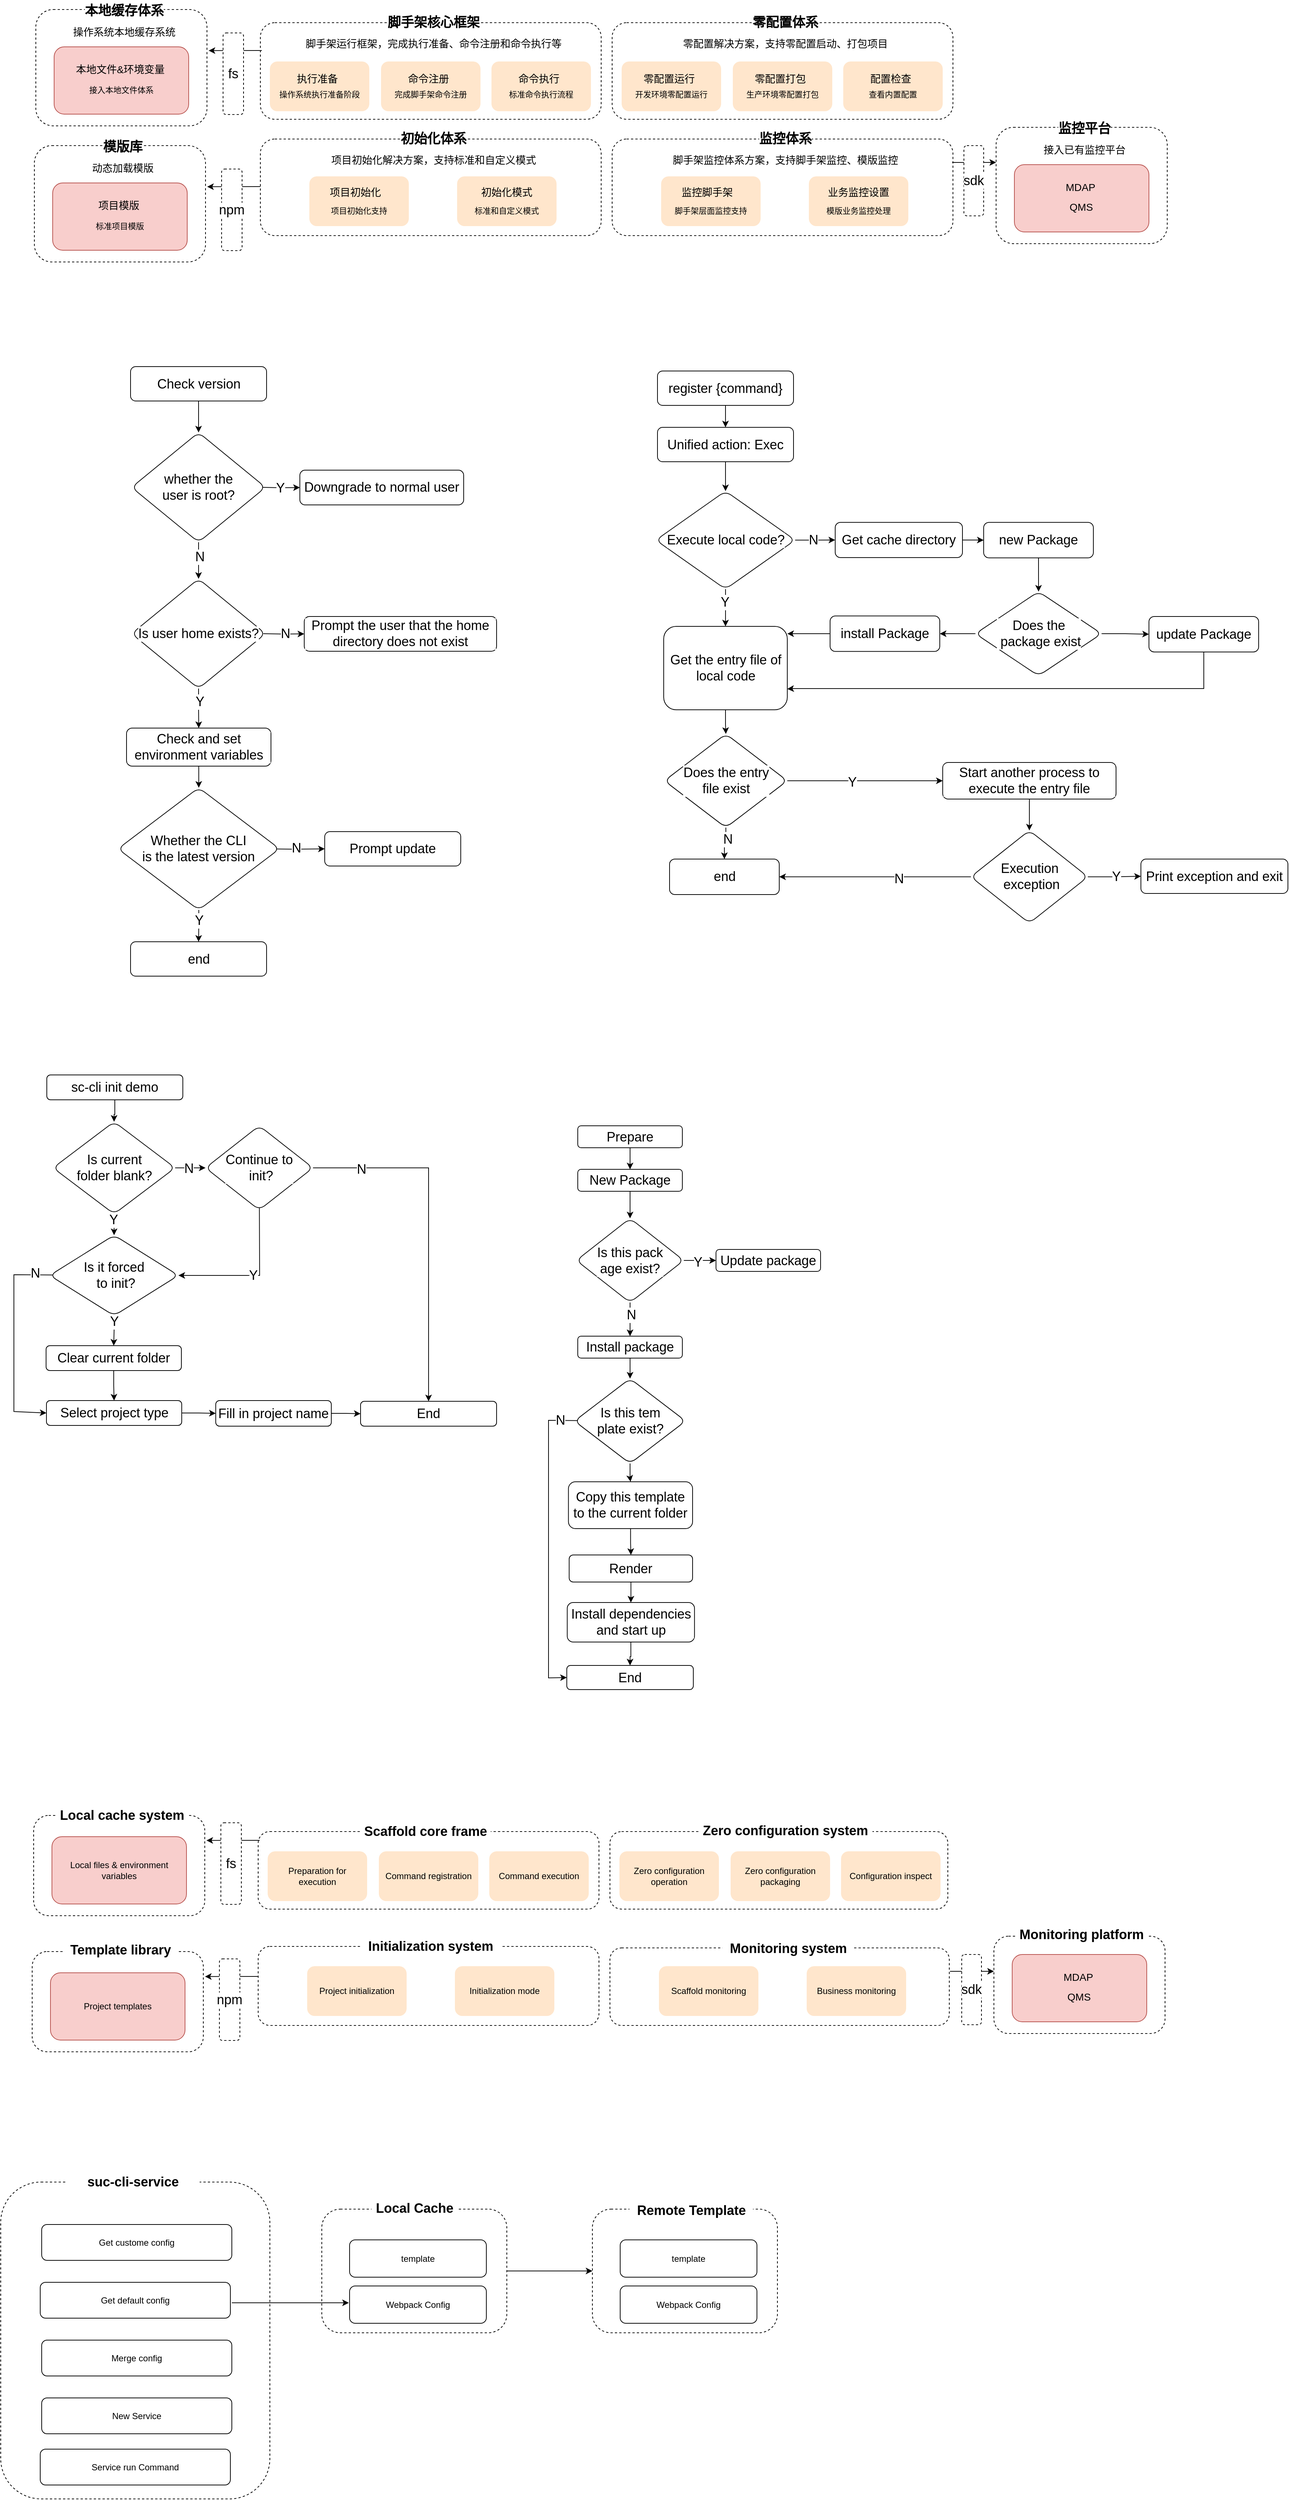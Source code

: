 <mxfile version="20.2.5" type="github">
  <diagram id="F-SE7Sym3-PFCHN_JQfC" name="第 1 页">
    <mxGraphModel dx="2229" dy="1480" grid="0" gridSize="10" guides="1" tooltips="1" connect="1" arrows="1" fold="1" page="1" pageScale="1" pageWidth="3300" pageHeight="4681" math="0" shadow="0">
      <root>
        <mxCell id="0" />
        <mxCell id="1" parent="0" />
        <mxCell id="l9DQmeAumg8c1uJfxNRd-9" value="" style="rounded=1;whiteSpace=wrap;html=1;shadow=0;fontSize=14;fillColor=default;dashed=1;" vertex="1" parent="1">
          <mxGeometry x="1047" y="67" width="466" height="132" as="geometry" />
        </mxCell>
        <mxCell id="-6cKAZ_qmYNIZ3fPFNuH-1" value="" style="rounded=1;whiteSpace=wrap;html=1;aspect=fixed;rotation=0;shadow=0;fillColor=#ffe6cc;strokeColor=none;" parent="1" vertex="1">
          <mxGeometry x="1060" y="120" width="136" height="68" as="geometry" />
        </mxCell>
        <mxCell id="l9DQmeAumg8c1uJfxNRd-1" value="&lt;font style=&quot;font-size: 14px;&quot;&gt;执行准备&lt;/font&gt;" style="text;html=1;strokeColor=none;fillColor=none;align=center;verticalAlign=middle;whiteSpace=wrap;rounded=0;" vertex="1" parent="1">
          <mxGeometry x="1070" y="133" width="110" height="22" as="geometry" />
        </mxCell>
        <mxCell id="l9DQmeAumg8c1uJfxNRd-2" value="&lt;font style=&quot;font-size: 11px;&quot;&gt;操作系统执行准备阶段&lt;/font&gt;" style="text;html=1;strokeColor=none;fillColor=none;align=center;verticalAlign=middle;whiteSpace=wrap;rounded=0;" vertex="1" parent="1">
          <mxGeometry x="1060" y="151" width="136" height="27" as="geometry" />
        </mxCell>
        <mxCell id="l9DQmeAumg8c1uJfxNRd-3" value="" style="rounded=1;whiteSpace=wrap;html=1;aspect=fixed;rotation=0;shadow=0;fillColor=#ffe6cc;strokeColor=none;" vertex="1" parent="1">
          <mxGeometry x="1212" y="120" width="136" height="68" as="geometry" />
        </mxCell>
        <mxCell id="l9DQmeAumg8c1uJfxNRd-4" value="&lt;span style=&quot;font-size: 14px;&quot;&gt;命令注册&lt;/span&gt;" style="text;html=1;strokeColor=none;fillColor=none;align=center;verticalAlign=middle;whiteSpace=wrap;rounded=0;" vertex="1" parent="1">
          <mxGeometry x="1222" y="133" width="110" height="22" as="geometry" />
        </mxCell>
        <mxCell id="l9DQmeAumg8c1uJfxNRd-5" value="&lt;font style=&quot;font-size: 11px;&quot;&gt;完成脚手架命令注册&lt;/font&gt;" style="text;html=1;strokeColor=none;fillColor=none;align=center;verticalAlign=middle;whiteSpace=wrap;rounded=0;" vertex="1" parent="1">
          <mxGeometry x="1212" y="151" width="136" height="27" as="geometry" />
        </mxCell>
        <mxCell id="l9DQmeAumg8c1uJfxNRd-6" value="" style="rounded=1;whiteSpace=wrap;html=1;aspect=fixed;rotation=0;shadow=0;fillColor=#ffe6cc;strokeColor=none;" vertex="1" parent="1">
          <mxGeometry x="1363" y="120" width="136" height="68" as="geometry" />
        </mxCell>
        <mxCell id="l9DQmeAumg8c1uJfxNRd-7" value="&lt;font style=&quot;font-size: 14px;&quot;&gt;命令执行&lt;/font&gt;" style="text;html=1;strokeColor=none;fillColor=none;align=center;verticalAlign=middle;whiteSpace=wrap;rounded=0;" vertex="1" parent="1">
          <mxGeometry x="1373" y="133" width="110" height="22" as="geometry" />
        </mxCell>
        <mxCell id="l9DQmeAumg8c1uJfxNRd-8" value="&lt;font style=&quot;font-size: 11px;&quot;&gt;标准命令执行流程&lt;/font&gt;" style="text;html=1;strokeColor=none;fillColor=none;align=center;verticalAlign=middle;whiteSpace=wrap;rounded=0;" vertex="1" parent="1">
          <mxGeometry x="1363" y="151" width="136" height="27" as="geometry" />
        </mxCell>
        <mxCell id="l9DQmeAumg8c1uJfxNRd-10" value="脚手架运行框架，完成执行准备、命令注册和命令执行等" style="text;html=1;strokeColor=none;fillColor=none;align=center;verticalAlign=middle;whiteSpace=wrap;rounded=0;shadow=0;dashed=1;fontSize=14;" vertex="1" parent="1">
          <mxGeometry x="1073" y="83" width="422" height="26" as="geometry" />
        </mxCell>
        <mxCell id="l9DQmeAumg8c1uJfxNRd-11" value="&lt;span style=&quot;background-color: rgb(255, 255, 255);&quot;&gt;&lt;b&gt;&lt;font style=&quot;font-size: 18px;&quot;&gt;脚手架核心框架&lt;/font&gt;&lt;/b&gt;&lt;/span&gt;" style="text;html=1;strokeColor=none;fillColor=none;align=center;verticalAlign=middle;whiteSpace=wrap;rounded=0;shadow=0;dashed=1;fontSize=14;" vertex="1" parent="1">
          <mxGeometry x="1205" y="52" width="158" height="29" as="geometry" />
        </mxCell>
        <mxCell id="l9DQmeAumg8c1uJfxNRd-12" value="" style="rounded=1;whiteSpace=wrap;html=1;shadow=0;fontSize=14;fillColor=default;dashed=1;" vertex="1" parent="1">
          <mxGeometry x="1047" y="226" width="466" height="132" as="geometry" />
        </mxCell>
        <mxCell id="l9DQmeAumg8c1uJfxNRd-13" value="" style="rounded=1;whiteSpace=wrap;html=1;aspect=fixed;rotation=0;shadow=0;fillColor=#ffe6cc;strokeColor=none;" vertex="1" parent="1">
          <mxGeometry x="1114" y="277" width="136" height="68" as="geometry" />
        </mxCell>
        <mxCell id="l9DQmeAumg8c1uJfxNRd-14" value="&lt;font style=&quot;font-size: 14px;&quot;&gt;项目初始化&lt;/font&gt;" style="text;html=1;strokeColor=none;fillColor=none;align=center;verticalAlign=middle;whiteSpace=wrap;rounded=0;" vertex="1" parent="1">
          <mxGeometry x="1122" y="288" width="110" height="22" as="geometry" />
        </mxCell>
        <mxCell id="l9DQmeAumg8c1uJfxNRd-15" value="&lt;font style=&quot;font-size: 11px;&quot;&gt;项目初始化支持&lt;/font&gt;" style="text;html=1;strokeColor=none;fillColor=none;align=center;verticalAlign=middle;whiteSpace=wrap;rounded=0;" vertex="1" parent="1">
          <mxGeometry x="1114" y="310" width="136" height="27" as="geometry" />
        </mxCell>
        <mxCell id="l9DQmeAumg8c1uJfxNRd-16" value="" style="rounded=1;whiteSpace=wrap;html=1;aspect=fixed;rotation=0;shadow=0;fillColor=#ffe6cc;strokeColor=none;" vertex="1" parent="1">
          <mxGeometry x="1316" y="277" width="136" height="68" as="geometry" />
        </mxCell>
        <mxCell id="l9DQmeAumg8c1uJfxNRd-18" value="&lt;font style=&quot;font-size: 11px;&quot;&gt;标准和自定义模式&lt;/font&gt;" style="text;html=1;strokeColor=none;fillColor=none;align=center;verticalAlign=middle;whiteSpace=wrap;rounded=0;" vertex="1" parent="1">
          <mxGeometry x="1316" y="310" width="136" height="27" as="geometry" />
        </mxCell>
        <mxCell id="l9DQmeAumg8c1uJfxNRd-22" value="项目初始化解决方案，支持标准和自定义模式" style="text;html=1;strokeColor=none;fillColor=none;align=center;verticalAlign=middle;whiteSpace=wrap;rounded=0;shadow=0;dashed=1;fontSize=14;" vertex="1" parent="1">
          <mxGeometry x="1073" y="242" width="422" height="26" as="geometry" />
        </mxCell>
        <mxCell id="l9DQmeAumg8c1uJfxNRd-23" value="&lt;span style=&quot;background-color: rgb(255, 255, 255);&quot;&gt;&lt;b&gt;&lt;font style=&quot;font-size: 18px;&quot;&gt;初始化体系&lt;/font&gt;&lt;/b&gt;&lt;/span&gt;" style="text;html=1;strokeColor=none;fillColor=none;align=center;verticalAlign=middle;whiteSpace=wrap;rounded=0;shadow=0;dashed=1;fontSize=14;" vertex="1" parent="1">
          <mxGeometry x="1205" y="211" width="158" height="29" as="geometry" />
        </mxCell>
        <mxCell id="l9DQmeAumg8c1uJfxNRd-24" value="&lt;span style=&quot;font-size: 14px;&quot;&gt;初始化模式&lt;/span&gt;" style="text;html=1;strokeColor=none;fillColor=none;align=center;verticalAlign=middle;whiteSpace=wrap;rounded=0;" vertex="1" parent="1">
          <mxGeometry x="1329" y="288" width="110" height="22" as="geometry" />
        </mxCell>
        <mxCell id="l9DQmeAumg8c1uJfxNRd-36" value="" style="rounded=1;whiteSpace=wrap;html=1;shadow=0;fontSize=14;fillColor=default;dashed=1;" vertex="1" parent="1">
          <mxGeometry x="1528" y="67" width="466" height="132" as="geometry" />
        </mxCell>
        <mxCell id="l9DQmeAumg8c1uJfxNRd-37" value="" style="rounded=1;whiteSpace=wrap;html=1;aspect=fixed;rotation=0;shadow=0;fillColor=#ffe6cc;strokeColor=none;" vertex="1" parent="1">
          <mxGeometry x="1541" y="120" width="136" height="68" as="geometry" />
        </mxCell>
        <mxCell id="l9DQmeAumg8c1uJfxNRd-38" value="&lt;font style=&quot;font-size: 14px;&quot;&gt;零配置运行&lt;/font&gt;" style="text;html=1;strokeColor=none;fillColor=none;align=center;verticalAlign=middle;whiteSpace=wrap;rounded=0;" vertex="1" parent="1">
          <mxGeometry x="1551" y="133" width="110" height="22" as="geometry" />
        </mxCell>
        <mxCell id="l9DQmeAumg8c1uJfxNRd-39" value="&lt;span style=&quot;font-size: 11px;&quot;&gt;开发环境零配置运行&lt;/span&gt;" style="text;html=1;strokeColor=none;fillColor=none;align=center;verticalAlign=middle;whiteSpace=wrap;rounded=0;" vertex="1" parent="1">
          <mxGeometry x="1541" y="151" width="136" height="27" as="geometry" />
        </mxCell>
        <mxCell id="l9DQmeAumg8c1uJfxNRd-40" value="" style="rounded=1;whiteSpace=wrap;html=1;aspect=fixed;rotation=0;shadow=0;fillColor=#ffe6cc;strokeColor=none;" vertex="1" parent="1">
          <mxGeometry x="1693" y="120" width="136" height="68" as="geometry" />
        </mxCell>
        <mxCell id="l9DQmeAumg8c1uJfxNRd-41" value="&lt;span style=&quot;font-size: 14px;&quot;&gt;零配置打包&lt;/span&gt;" style="text;html=1;strokeColor=none;fillColor=none;align=center;verticalAlign=middle;whiteSpace=wrap;rounded=0;" vertex="1" parent="1">
          <mxGeometry x="1703" y="133" width="110" height="22" as="geometry" />
        </mxCell>
        <mxCell id="l9DQmeAumg8c1uJfxNRd-42" value="&lt;font style=&quot;font-size: 11px;&quot;&gt;生产环境零配置打包&lt;/font&gt;" style="text;html=1;strokeColor=none;fillColor=none;align=center;verticalAlign=middle;whiteSpace=wrap;rounded=0;" vertex="1" parent="1">
          <mxGeometry x="1693" y="151" width="136" height="27" as="geometry" />
        </mxCell>
        <mxCell id="l9DQmeAumg8c1uJfxNRd-43" value="" style="rounded=1;whiteSpace=wrap;html=1;aspect=fixed;rotation=0;shadow=0;fillColor=#ffe6cc;strokeColor=none;" vertex="1" parent="1">
          <mxGeometry x="1844" y="120" width="136" height="68" as="geometry" />
        </mxCell>
        <mxCell id="l9DQmeAumg8c1uJfxNRd-44" value="&lt;span style=&quot;font-size: 14px;&quot;&gt;配置检查&lt;/span&gt;" style="text;html=1;strokeColor=none;fillColor=none;align=center;verticalAlign=middle;whiteSpace=wrap;rounded=0;" vertex="1" parent="1">
          <mxGeometry x="1854" y="133" width="110" height="22" as="geometry" />
        </mxCell>
        <mxCell id="l9DQmeAumg8c1uJfxNRd-45" value="&lt;font style=&quot;font-size: 11px;&quot;&gt;查看内置配置&lt;/font&gt;" style="text;html=1;strokeColor=none;fillColor=none;align=center;verticalAlign=middle;whiteSpace=wrap;rounded=0;" vertex="1" parent="1">
          <mxGeometry x="1844" y="151" width="136" height="27" as="geometry" />
        </mxCell>
        <mxCell id="l9DQmeAumg8c1uJfxNRd-46" value="零配置解决方案，支持零配置启动、打包项目" style="text;html=1;strokeColor=none;fillColor=none;align=center;verticalAlign=middle;whiteSpace=wrap;rounded=0;shadow=0;dashed=1;fontSize=14;" vertex="1" parent="1">
          <mxGeometry x="1554" y="83" width="422" height="26" as="geometry" />
        </mxCell>
        <mxCell id="l9DQmeAumg8c1uJfxNRd-47" value="&lt;span style=&quot;font-size: 18px; background-color: rgb(255, 255, 255);&quot;&gt;&lt;b&gt;零配置体系&lt;/b&gt;&lt;/span&gt;" style="text;html=1;strokeColor=none;fillColor=none;align=center;verticalAlign=middle;whiteSpace=wrap;rounded=0;shadow=0;dashed=1;fontSize=14;" vertex="1" parent="1">
          <mxGeometry x="1686" y="52" width="158" height="29" as="geometry" />
        </mxCell>
        <mxCell id="l9DQmeAumg8c1uJfxNRd-60" value="" style="rounded=1;whiteSpace=wrap;html=1;shadow=0;fontSize=14;fillColor=default;dashed=1;" vertex="1" parent="1">
          <mxGeometry x="1528" y="226" width="466" height="132" as="geometry" />
        </mxCell>
        <mxCell id="l9DQmeAumg8c1uJfxNRd-61" value="" style="rounded=1;whiteSpace=wrap;html=1;aspect=fixed;rotation=0;shadow=0;fillColor=#ffe6cc;strokeColor=none;" vertex="1" parent="1">
          <mxGeometry x="1595" y="277" width="136" height="68" as="geometry" />
        </mxCell>
        <mxCell id="l9DQmeAumg8c1uJfxNRd-62" value="&lt;span style=&quot;font-size: 14px;&quot;&gt;监控脚手架&lt;/span&gt;" style="text;html=1;strokeColor=none;fillColor=none;align=center;verticalAlign=middle;whiteSpace=wrap;rounded=0;" vertex="1" parent="1">
          <mxGeometry x="1603" y="288" width="110" height="22" as="geometry" />
        </mxCell>
        <mxCell id="l9DQmeAumg8c1uJfxNRd-63" value="&lt;font style=&quot;font-size: 11px;&quot;&gt;脚手架层面监控支持&lt;/font&gt;" style="text;html=1;strokeColor=none;fillColor=none;align=center;verticalAlign=middle;whiteSpace=wrap;rounded=0;" vertex="1" parent="1">
          <mxGeometry x="1595" y="310" width="136" height="27" as="geometry" />
        </mxCell>
        <mxCell id="l9DQmeAumg8c1uJfxNRd-64" value="" style="rounded=1;whiteSpace=wrap;html=1;aspect=fixed;rotation=0;shadow=0;fillColor=#ffe6cc;strokeColor=none;" vertex="1" parent="1">
          <mxGeometry x="1797" y="277" width="136" height="68" as="geometry" />
        </mxCell>
        <mxCell id="l9DQmeAumg8c1uJfxNRd-65" value="&lt;font style=&quot;font-size: 11px;&quot;&gt;模版业务监控处理&lt;/font&gt;" style="text;html=1;strokeColor=none;fillColor=none;align=center;verticalAlign=middle;whiteSpace=wrap;rounded=0;" vertex="1" parent="1">
          <mxGeometry x="1797" y="310" width="136" height="27" as="geometry" />
        </mxCell>
        <mxCell id="l9DQmeAumg8c1uJfxNRd-66" value="脚手架监控体系方案，支持脚手架监控、模版监控" style="text;html=1;strokeColor=none;fillColor=none;align=center;verticalAlign=middle;whiteSpace=wrap;rounded=0;shadow=0;dashed=1;fontSize=14;" vertex="1" parent="1">
          <mxGeometry x="1554" y="242" width="422" height="26" as="geometry" />
        </mxCell>
        <mxCell id="l9DQmeAumg8c1uJfxNRd-67" value="&lt;span style=&quot;background-color: rgb(255, 255, 255);&quot;&gt;&lt;b&gt;&lt;font style=&quot;font-size: 18px;&quot;&gt;监控体系&lt;/font&gt;&lt;/b&gt;&lt;/span&gt;" style="text;html=1;strokeColor=none;fillColor=none;align=center;verticalAlign=middle;whiteSpace=wrap;rounded=0;shadow=0;dashed=1;fontSize=14;" vertex="1" parent="1">
          <mxGeometry x="1686" y="211" width="158" height="29" as="geometry" />
        </mxCell>
        <mxCell id="l9DQmeAumg8c1uJfxNRd-68" value="&lt;span style=&quot;font-size: 14px;&quot;&gt;业务监控设置&lt;/span&gt;" style="text;html=1;strokeColor=none;fillColor=none;align=center;verticalAlign=middle;whiteSpace=wrap;rounded=0;" vertex="1" parent="1">
          <mxGeometry x="1810" y="288" width="110" height="22" as="geometry" />
        </mxCell>
        <mxCell id="l9DQmeAumg8c1uJfxNRd-70" value="" style="rounded=1;whiteSpace=wrap;html=1;shadow=0;fontSize=14;fillColor=default;dashed=1;" vertex="1" parent="1">
          <mxGeometry x="740" y="49" width="234" height="159" as="geometry" />
        </mxCell>
        <mxCell id="l9DQmeAumg8c1uJfxNRd-71" value="" style="rounded=1;whiteSpace=wrap;html=1;aspect=fixed;rotation=0;shadow=0;fillColor=#f8cecc;strokeColor=#b85450;" vertex="1" parent="1">
          <mxGeometry x="765" y="100" width="184" height="92" as="geometry" />
        </mxCell>
        <mxCell id="l9DQmeAumg8c1uJfxNRd-72" value="&lt;font style=&quot;font-size: 14px;&quot;&gt;本地文件&amp;amp;环境变量&lt;/font&gt;" style="text;html=1;strokeColor=none;fillColor=none;align=center;verticalAlign=middle;whiteSpace=wrap;rounded=0;" vertex="1" parent="1">
          <mxGeometry x="777.5" y="120" width="155" height="22" as="geometry" />
        </mxCell>
        <mxCell id="l9DQmeAumg8c1uJfxNRd-73" value="&lt;span style=&quot;font-size: 11px;&quot;&gt;接入本地文件体系&lt;/span&gt;" style="text;html=1;strokeColor=none;fillColor=none;align=center;verticalAlign=middle;whiteSpace=wrap;rounded=0;" vertex="1" parent="1">
          <mxGeometry x="789" y="145" width="136" height="27" as="geometry" />
        </mxCell>
        <mxCell id="l9DQmeAumg8c1uJfxNRd-76" value="操作系统本地缓存系统" style="text;html=1;strokeColor=none;fillColor=none;align=center;verticalAlign=middle;whiteSpace=wrap;rounded=0;shadow=0;dashed=1;fontSize=14;" vertex="1" parent="1">
          <mxGeometry x="779" y="67" width="164" height="26" as="geometry" />
        </mxCell>
        <mxCell id="l9DQmeAumg8c1uJfxNRd-77" value="&lt;span style=&quot;background-color: rgb(255, 255, 255);&quot;&gt;&lt;b&gt;&lt;font style=&quot;font-size: 18px;&quot;&gt;本地缓存体系&lt;/font&gt;&lt;/b&gt;&lt;/span&gt;" style="text;html=1;strokeColor=none;fillColor=none;align=center;verticalAlign=middle;whiteSpace=wrap;rounded=0;shadow=0;dashed=1;fontSize=14;" vertex="1" parent="1">
          <mxGeometry x="782" y="36" width="158" height="29" as="geometry" />
        </mxCell>
        <mxCell id="l9DQmeAumg8c1uJfxNRd-81" value="" style="endArrow=classic;html=1;rounded=0;fontSize=18;" edge="1" parent="1">
          <mxGeometry width="50" height="50" relative="1" as="geometry">
            <mxPoint x="1049" y="105" as="sourcePoint" />
            <mxPoint x="976.25" y="105.18" as="targetPoint" />
          </mxGeometry>
        </mxCell>
        <mxCell id="l9DQmeAumg8c1uJfxNRd-80" value="fs" style="rounded=1;whiteSpace=wrap;html=1;shadow=0;dashed=1;labelBackgroundColor=#FFFFFF;fontSize=18;fillColor=default;" vertex="1" parent="1">
          <mxGeometry x="996" y="81" width="28" height="111.5" as="geometry" />
        </mxCell>
        <mxCell id="l9DQmeAumg8c1uJfxNRd-82" value="" style="rounded=1;whiteSpace=wrap;html=1;shadow=0;fontSize=14;fillColor=default;dashed=1;" vertex="1" parent="1">
          <mxGeometry x="738" y="235" width="234" height="159" as="geometry" />
        </mxCell>
        <mxCell id="l9DQmeAumg8c1uJfxNRd-83" value="" style="rounded=1;whiteSpace=wrap;html=1;aspect=fixed;rotation=0;shadow=0;fillColor=#f8cecc;strokeColor=#b85450;" vertex="1" parent="1">
          <mxGeometry x="763" y="286" width="184" height="92" as="geometry" />
        </mxCell>
        <mxCell id="l9DQmeAumg8c1uJfxNRd-84" value="&lt;font style=&quot;font-size: 14px;&quot;&gt;项目模版&lt;/font&gt;" style="text;html=1;strokeColor=none;fillColor=none;align=center;verticalAlign=middle;whiteSpace=wrap;rounded=0;" vertex="1" parent="1">
          <mxGeometry x="775.5" y="306" width="155" height="22" as="geometry" />
        </mxCell>
        <mxCell id="l9DQmeAumg8c1uJfxNRd-85" value="&lt;span style=&quot;font-size: 11px;&quot;&gt;标准项目模版&lt;/span&gt;" style="text;html=1;strokeColor=none;fillColor=none;align=center;verticalAlign=middle;whiteSpace=wrap;rounded=0;" vertex="1" parent="1">
          <mxGeometry x="787" y="331" width="136" height="27" as="geometry" />
        </mxCell>
        <mxCell id="l9DQmeAumg8c1uJfxNRd-86" value="动态加载模版" style="text;html=1;strokeColor=none;fillColor=none;align=center;verticalAlign=middle;whiteSpace=wrap;rounded=0;shadow=0;dashed=1;fontSize=14;" vertex="1" parent="1">
          <mxGeometry x="777" y="253" width="164" height="26" as="geometry" />
        </mxCell>
        <mxCell id="l9DQmeAumg8c1uJfxNRd-87" value="&lt;span style=&quot;font-size: 18px; background-color: rgb(255, 255, 255);&quot;&gt;&lt;b&gt;模版库&lt;/b&gt;&lt;/span&gt;" style="text;html=1;strokeColor=none;fillColor=none;align=center;verticalAlign=middle;whiteSpace=wrap;rounded=0;shadow=0;dashed=1;fontSize=14;" vertex="1" parent="1">
          <mxGeometry x="780" y="222" width="158" height="29" as="geometry" />
        </mxCell>
        <mxCell id="l9DQmeAumg8c1uJfxNRd-88" value="" style="endArrow=classic;html=1;rounded=0;fontSize=18;" edge="1" parent="1">
          <mxGeometry width="50" height="50" relative="1" as="geometry">
            <mxPoint x="1047" y="291" as="sourcePoint" />
            <mxPoint x="974.25" y="291.18" as="targetPoint" />
          </mxGeometry>
        </mxCell>
        <mxCell id="l9DQmeAumg8c1uJfxNRd-89" value="npm" style="rounded=1;whiteSpace=wrap;html=1;shadow=0;dashed=1;labelBackgroundColor=#FFFFFF;fontSize=18;fillColor=default;" vertex="1" parent="1">
          <mxGeometry x="994" y="267" width="28" height="111.5" as="geometry" />
        </mxCell>
        <mxCell id="l9DQmeAumg8c1uJfxNRd-91" value="" style="rounded=1;whiteSpace=wrap;html=1;shadow=0;fontSize=14;fillColor=default;dashed=1;" vertex="1" parent="1">
          <mxGeometry x="2053" y="210" width="234" height="159" as="geometry" />
        </mxCell>
        <mxCell id="l9DQmeAumg8c1uJfxNRd-92" value="" style="rounded=1;whiteSpace=wrap;html=1;aspect=fixed;rotation=0;shadow=0;fillColor=#f8cecc;strokeColor=#b85450;" vertex="1" parent="1">
          <mxGeometry x="2078" y="261" width="184" height="92" as="geometry" />
        </mxCell>
        <mxCell id="l9DQmeAumg8c1uJfxNRd-93" value="&lt;font style=&quot;font-size: 14px;&quot;&gt;MDAP&lt;/font&gt;" style="text;html=1;strokeColor=none;fillColor=none;align=center;verticalAlign=middle;whiteSpace=wrap;rounded=0;" vertex="1" parent="1">
          <mxGeometry x="2090.5" y="281" width="155" height="22" as="geometry" />
        </mxCell>
        <mxCell id="l9DQmeAumg8c1uJfxNRd-95" value="接入已有监控平台" style="text;html=1;strokeColor=none;fillColor=none;align=center;verticalAlign=middle;whiteSpace=wrap;rounded=0;shadow=0;dashed=1;fontSize=14;" vertex="1" parent="1">
          <mxGeometry x="2092" y="228" width="164" height="26" as="geometry" />
        </mxCell>
        <mxCell id="l9DQmeAumg8c1uJfxNRd-96" value="&lt;span style=&quot;font-size: 18px; background-color: rgb(255, 255, 255);&quot;&gt;&lt;b&gt;监控平台&lt;/b&gt;&lt;/span&gt;" style="text;html=1;strokeColor=none;fillColor=none;align=center;verticalAlign=middle;whiteSpace=wrap;rounded=0;shadow=0;dashed=1;fontSize=14;" vertex="1" parent="1">
          <mxGeometry x="2095" y="197" width="158" height="29" as="geometry" />
        </mxCell>
        <mxCell id="l9DQmeAumg8c1uJfxNRd-98" value="&lt;font style=&quot;font-size: 14px;&quot;&gt;QMS&lt;/font&gt;" style="text;html=1;strokeColor=none;fillColor=none;align=center;verticalAlign=middle;whiteSpace=wrap;rounded=0;" vertex="1" parent="1">
          <mxGeometry x="2092" y="308" width="155" height="22" as="geometry" />
        </mxCell>
        <mxCell id="l9DQmeAumg8c1uJfxNRd-99" value="" style="endArrow=classic;html=1;rounded=0;fontSize=18;" edge="1" parent="1">
          <mxGeometry width="50" height="50" relative="1" as="geometry">
            <mxPoint x="1993" y="258" as="sourcePoint" />
            <mxPoint x="2053" y="258" as="targetPoint" />
          </mxGeometry>
        </mxCell>
        <mxCell id="l9DQmeAumg8c1uJfxNRd-100" value="sdk" style="rounded=1;whiteSpace=wrap;html=1;shadow=0;dashed=1;labelBackgroundColor=#FFFFFF;fontSize=18;fillColor=default;" vertex="1" parent="1">
          <mxGeometry x="2009" y="235" width="27" height="96" as="geometry" />
        </mxCell>
        <mxCell id="l9DQmeAumg8c1uJfxNRd-116" value="" style="edgeStyle=orthogonalEdgeStyle;rounded=0;orthogonalLoop=1;jettySize=auto;html=1;fontSize=18;" edge="1" parent="1" source="l9DQmeAumg8c1uJfxNRd-102" target="l9DQmeAumg8c1uJfxNRd-105">
          <mxGeometry relative="1" as="geometry" />
        </mxCell>
        <mxCell id="l9DQmeAumg8c1uJfxNRd-102" value="Check version" style="rounded=1;whiteSpace=wrap;html=1;shadow=0;labelBackgroundColor=#FFFFFF;fontSize=18;fillColor=default;" vertex="1" parent="1">
          <mxGeometry x="869.5" y="537" width="186" height="47" as="geometry" />
        </mxCell>
        <mxCell id="l9DQmeAumg8c1uJfxNRd-119" value="" style="edgeStyle=orthogonalEdgeStyle;rounded=0;orthogonalLoop=1;jettySize=auto;html=1;fontSize=18;" edge="1" parent="1" source="l9DQmeAumg8c1uJfxNRd-105" target="l9DQmeAumg8c1uJfxNRd-108">
          <mxGeometry relative="1" as="geometry" />
        </mxCell>
        <mxCell id="l9DQmeAumg8c1uJfxNRd-126" value="N" style="edgeLabel;html=1;align=center;verticalAlign=middle;resizable=0;points=[];fontSize=18;" vertex="1" connectable="0" parent="l9DQmeAumg8c1uJfxNRd-119">
          <mxGeometry x="-0.2" y="1" relative="1" as="geometry">
            <mxPoint as="offset" />
          </mxGeometry>
        </mxCell>
        <mxCell id="l9DQmeAumg8c1uJfxNRd-124" value="" style="edgeStyle=orthogonalEdgeStyle;rounded=0;orthogonalLoop=1;jettySize=auto;html=1;fontSize=18;" edge="1" parent="1" target="l9DQmeAumg8c1uJfxNRd-106">
          <mxGeometry relative="1" as="geometry">
            <mxPoint x="1050" y="702" as="sourcePoint" />
          </mxGeometry>
        </mxCell>
        <mxCell id="l9DQmeAumg8c1uJfxNRd-125" value="Y" style="edgeLabel;html=1;align=center;verticalAlign=middle;resizable=0;points=[];fontSize=18;" vertex="1" connectable="0" parent="l9DQmeAumg8c1uJfxNRd-124">
          <mxGeometry x="-0.089" relative="1" as="geometry">
            <mxPoint as="offset" />
          </mxGeometry>
        </mxCell>
        <mxCell id="l9DQmeAumg8c1uJfxNRd-105" value="whether the &lt;br&gt;user is root?" style="rhombus;whiteSpace=wrap;html=1;rounded=1;shadow=0;labelBackgroundColor=#FFFFFF;fontSize=18;fillColor=default;" vertex="1" parent="1">
          <mxGeometry x="871" y="627" width="183" height="150" as="geometry" />
        </mxCell>
        <mxCell id="l9DQmeAumg8c1uJfxNRd-106" value="Downgrade to normal user" style="rounded=1;whiteSpace=wrap;html=1;shadow=0;labelBackgroundColor=#FFFFFF;fontSize=18;fillColor=default;" vertex="1" parent="1">
          <mxGeometry x="1101" y="678.5" width="224" height="47.5" as="geometry" />
        </mxCell>
        <mxCell id="l9DQmeAumg8c1uJfxNRd-120" value="" style="edgeStyle=orthogonalEdgeStyle;rounded=0;orthogonalLoop=1;jettySize=auto;html=1;fontSize=18;" edge="1" parent="1" source="l9DQmeAumg8c1uJfxNRd-108" target="l9DQmeAumg8c1uJfxNRd-113">
          <mxGeometry relative="1" as="geometry" />
        </mxCell>
        <mxCell id="l9DQmeAumg8c1uJfxNRd-127" value="Y" style="edgeLabel;html=1;align=center;verticalAlign=middle;resizable=0;points=[];fontSize=18;" vertex="1" connectable="0" parent="l9DQmeAumg8c1uJfxNRd-120">
          <mxGeometry x="-0.333" y="1" relative="1" as="geometry">
            <mxPoint as="offset" />
          </mxGeometry>
        </mxCell>
        <mxCell id="l9DQmeAumg8c1uJfxNRd-108" value="Is user home exists?" style="rhombus;whiteSpace=wrap;html=1;rounded=1;shadow=0;labelBackgroundColor=#FFFFFF;fontSize=18;fillColor=default;" vertex="1" parent="1">
          <mxGeometry x="871" y="827" width="183" height="150" as="geometry" />
        </mxCell>
        <mxCell id="l9DQmeAumg8c1uJfxNRd-109" value="end" style="rounded=1;whiteSpace=wrap;html=1;shadow=0;labelBackgroundColor=#FFFFFF;fontSize=18;fillColor=default;" vertex="1" parent="1">
          <mxGeometry x="869.5" y="1323" width="186" height="47" as="geometry" />
        </mxCell>
        <mxCell id="l9DQmeAumg8c1uJfxNRd-121" value="" style="edgeStyle=orthogonalEdgeStyle;rounded=0;orthogonalLoop=1;jettySize=auto;html=1;fontSize=18;" edge="1" parent="1" source="l9DQmeAumg8c1uJfxNRd-113" target="l9DQmeAumg8c1uJfxNRd-114">
          <mxGeometry relative="1" as="geometry" />
        </mxCell>
        <mxCell id="l9DQmeAumg8c1uJfxNRd-113" value="Check and set environment variables" style="rounded=1;whiteSpace=wrap;html=1;shadow=0;labelBackgroundColor=#FFFFFF;fontSize=18;fillColor=default;" vertex="1" parent="1">
          <mxGeometry x="864" y="1031" width="197.5" height="52" as="geometry" />
        </mxCell>
        <mxCell id="l9DQmeAumg8c1uJfxNRd-129" value="" style="edgeStyle=orthogonalEdgeStyle;rounded=0;orthogonalLoop=1;jettySize=auto;html=1;fontSize=18;" edge="1" parent="1" target="l9DQmeAumg8c1uJfxNRd-115">
          <mxGeometry relative="1" as="geometry">
            <mxPoint x="1051" y="1196" as="sourcePoint" />
          </mxGeometry>
        </mxCell>
        <mxCell id="l9DQmeAumg8c1uJfxNRd-132" value="N" style="edgeLabel;html=1;align=center;verticalAlign=middle;resizable=0;points=[];fontSize=18;" vertex="1" connectable="0" parent="l9DQmeAumg8c1uJfxNRd-129">
          <mxGeometry x="0.068" y="1" relative="1" as="geometry">
            <mxPoint as="offset" />
          </mxGeometry>
        </mxCell>
        <mxCell id="l9DQmeAumg8c1uJfxNRd-130" value="" style="edgeStyle=orthogonalEdgeStyle;rounded=0;orthogonalLoop=1;jettySize=auto;html=1;fontSize=18;" edge="1" parent="1" source="l9DQmeAumg8c1uJfxNRd-114" target="l9DQmeAumg8c1uJfxNRd-109">
          <mxGeometry relative="1" as="geometry" />
        </mxCell>
        <mxCell id="l9DQmeAumg8c1uJfxNRd-133" value="Y" style="edgeLabel;html=1;align=center;verticalAlign=middle;resizable=0;points=[];fontSize=18;" vertex="1" connectable="0" parent="l9DQmeAumg8c1uJfxNRd-130">
          <mxGeometry x="-0.321" relative="1" as="geometry">
            <mxPoint y="-1" as="offset" />
          </mxGeometry>
        </mxCell>
        <mxCell id="l9DQmeAumg8c1uJfxNRd-114" value="Whether the CLI &lt;br&gt;is the latest version" style="rhombus;whiteSpace=wrap;html=1;rounded=1;shadow=0;labelBackgroundColor=#FFFFFF;fontSize=18;fillColor=default;" vertex="1" parent="1">
          <mxGeometry x="852.25" y="1112.5" width="221" height="167" as="geometry" />
        </mxCell>
        <mxCell id="l9DQmeAumg8c1uJfxNRd-115" value="Prompt update" style="rounded=1;whiteSpace=wrap;html=1;shadow=0;labelBackgroundColor=#FFFFFF;fontSize=18;fillColor=default;" vertex="1" parent="1">
          <mxGeometry x="1135" y="1172.5" width="186" height="47" as="geometry" />
        </mxCell>
        <mxCell id="l9DQmeAumg8c1uJfxNRd-136" value="" style="edgeStyle=orthogonalEdgeStyle;rounded=0;orthogonalLoop=1;jettySize=auto;html=1;fontSize=18;" edge="1" parent="1" target="l9DQmeAumg8c1uJfxNRd-138">
          <mxGeometry relative="1" as="geometry">
            <mxPoint x="1051" y="902" as="sourcePoint" />
          </mxGeometry>
        </mxCell>
        <mxCell id="l9DQmeAumg8c1uJfxNRd-137" value="N" style="edgeLabel;html=1;align=center;verticalAlign=middle;resizable=0;points=[];fontSize=18;" vertex="1" connectable="0" parent="l9DQmeAumg8c1uJfxNRd-136">
          <mxGeometry x="0.068" y="1" relative="1" as="geometry">
            <mxPoint as="offset" />
          </mxGeometry>
        </mxCell>
        <mxCell id="l9DQmeAumg8c1uJfxNRd-138" value="Prompt the user that the home directory does not exist" style="rounded=1;whiteSpace=wrap;html=1;shadow=0;labelBackgroundColor=#FFFFFF;fontSize=18;fillColor=default;" vertex="1" parent="1">
          <mxGeometry x="1107" y="878.5" width="263" height="47.5" as="geometry" />
        </mxCell>
        <mxCell id="l9DQmeAumg8c1uJfxNRd-157" value="" style="edgeStyle=orthogonalEdgeStyle;rounded=0;orthogonalLoop=1;jettySize=auto;html=1;fontSize=18;" edge="1" parent="1" source="l9DQmeAumg8c1uJfxNRd-139" target="l9DQmeAumg8c1uJfxNRd-140">
          <mxGeometry relative="1" as="geometry" />
        </mxCell>
        <mxCell id="l9DQmeAumg8c1uJfxNRd-139" value="register {command}" style="rounded=1;whiteSpace=wrap;html=1;shadow=0;labelBackgroundColor=#FFFFFF;fontSize=18;fillColor=default;" vertex="1" parent="1">
          <mxGeometry x="1590" y="543" width="186" height="47" as="geometry" />
        </mxCell>
        <mxCell id="l9DQmeAumg8c1uJfxNRd-158" value="" style="edgeStyle=orthogonalEdgeStyle;rounded=0;orthogonalLoop=1;jettySize=auto;html=1;fontSize=18;" edge="1" parent="1" source="l9DQmeAumg8c1uJfxNRd-140" target="l9DQmeAumg8c1uJfxNRd-141">
          <mxGeometry relative="1" as="geometry" />
        </mxCell>
        <mxCell id="l9DQmeAumg8c1uJfxNRd-140" value="Unified action: Exec" style="rounded=1;whiteSpace=wrap;html=1;shadow=0;labelBackgroundColor=#FFFFFF;fontSize=18;fillColor=default;" vertex="1" parent="1">
          <mxGeometry x="1590" y="620" width="186" height="47" as="geometry" />
        </mxCell>
        <mxCell id="l9DQmeAumg8c1uJfxNRd-143" value="" style="edgeStyle=orthogonalEdgeStyle;rounded=0;orthogonalLoop=1;jettySize=auto;html=1;fontSize=18;" edge="1" parent="1" source="l9DQmeAumg8c1uJfxNRd-141" target="l9DQmeAumg8c1uJfxNRd-142">
          <mxGeometry relative="1" as="geometry" />
        </mxCell>
        <mxCell id="l9DQmeAumg8c1uJfxNRd-144" value="N" style="edgeLabel;html=1;align=center;verticalAlign=middle;resizable=0;points=[];fontSize=18;" vertex="1" connectable="0" parent="l9DQmeAumg8c1uJfxNRd-143">
          <mxGeometry x="-0.053" relative="1" as="geometry">
            <mxPoint x="-1" as="offset" />
          </mxGeometry>
        </mxCell>
        <mxCell id="l9DQmeAumg8c1uJfxNRd-167" value="" style="edgeStyle=orthogonalEdgeStyle;rounded=0;orthogonalLoop=1;jettySize=auto;html=1;fontSize=18;" edge="1" parent="1" source="l9DQmeAumg8c1uJfxNRd-141" target="l9DQmeAumg8c1uJfxNRd-150">
          <mxGeometry relative="1" as="geometry" />
        </mxCell>
        <mxCell id="l9DQmeAumg8c1uJfxNRd-176" value="Y" style="edgeLabel;html=1;align=center;verticalAlign=middle;resizable=0;points=[];fontSize=18;" vertex="1" connectable="0" parent="l9DQmeAumg8c1uJfxNRd-167">
          <mxGeometry x="-0.314" y="-1" relative="1" as="geometry">
            <mxPoint as="offset" />
          </mxGeometry>
        </mxCell>
        <mxCell id="l9DQmeAumg8c1uJfxNRd-141" value="Execute local code?" style="rhombus;whiteSpace=wrap;html=1;rounded=1;shadow=0;labelBackgroundColor=#FFFFFF;fontSize=18;fillColor=default;" vertex="1" parent="1">
          <mxGeometry x="1587.75" y="707.13" width="190.5" height="134" as="geometry" />
        </mxCell>
        <mxCell id="l9DQmeAumg8c1uJfxNRd-160" value="" style="edgeStyle=orthogonalEdgeStyle;rounded=0;orthogonalLoop=1;jettySize=auto;html=1;fontSize=18;" edge="1" parent="1" source="l9DQmeAumg8c1uJfxNRd-142" target="l9DQmeAumg8c1uJfxNRd-145">
          <mxGeometry relative="1" as="geometry" />
        </mxCell>
        <mxCell id="l9DQmeAumg8c1uJfxNRd-142" value="Get cache directory" style="rounded=1;whiteSpace=wrap;html=1;shadow=0;labelBackgroundColor=#FFFFFF;fontSize=18;fillColor=default;" vertex="1" parent="1">
          <mxGeometry x="1833" y="749.88" width="174" height="48.12" as="geometry" />
        </mxCell>
        <mxCell id="l9DQmeAumg8c1uJfxNRd-161" value="" style="edgeStyle=orthogonalEdgeStyle;rounded=0;orthogonalLoop=1;jettySize=auto;html=1;fontSize=18;" edge="1" parent="1" source="l9DQmeAumg8c1uJfxNRd-145" target="l9DQmeAumg8c1uJfxNRd-146">
          <mxGeometry relative="1" as="geometry" />
        </mxCell>
        <mxCell id="l9DQmeAumg8c1uJfxNRd-145" value="new Package" style="rounded=1;whiteSpace=wrap;html=1;shadow=0;labelBackgroundColor=#FFFFFF;fontSize=18;fillColor=default;" vertex="1" parent="1">
          <mxGeometry x="2036" y="749.88" width="150" height="48.5" as="geometry" />
        </mxCell>
        <mxCell id="l9DQmeAumg8c1uJfxNRd-162" value="" style="edgeStyle=orthogonalEdgeStyle;rounded=0;orthogonalLoop=1;jettySize=auto;html=1;fontSize=18;" edge="1" parent="1" source="l9DQmeAumg8c1uJfxNRd-146" target="l9DQmeAumg8c1uJfxNRd-147">
          <mxGeometry relative="1" as="geometry" />
        </mxCell>
        <mxCell id="l9DQmeAumg8c1uJfxNRd-163" value="" style="edgeStyle=orthogonalEdgeStyle;rounded=0;orthogonalLoop=1;jettySize=auto;html=1;fontSize=18;" edge="1" parent="1" source="l9DQmeAumg8c1uJfxNRd-146" target="l9DQmeAumg8c1uJfxNRd-148">
          <mxGeometry relative="1" as="geometry" />
        </mxCell>
        <mxCell id="l9DQmeAumg8c1uJfxNRd-146" value="Does the&lt;br&gt;&amp;nbsp;package exist" style="rhombus;whiteSpace=wrap;html=1;rounded=1;shadow=0;labelBackgroundColor=#FFFFFF;fontSize=18;fillColor=default;" vertex="1" parent="1">
          <mxGeometry x="2024.75" y="844.5" width="172.5" height="115" as="geometry" />
        </mxCell>
        <mxCell id="l9DQmeAumg8c1uJfxNRd-168" style="edgeStyle=orthogonalEdgeStyle;rounded=0;orthogonalLoop=1;jettySize=auto;html=1;fontSize=18;entryX=1;entryY=0.75;entryDx=0;entryDy=0;" edge="1" parent="1" source="l9DQmeAumg8c1uJfxNRd-147" target="l9DQmeAumg8c1uJfxNRd-150">
          <mxGeometry relative="1" as="geometry">
            <mxPoint x="2331.091" y="1011.939" as="targetPoint" />
            <Array as="points">
              <mxPoint x="2337" y="977" />
              <mxPoint x="1776" y="977" />
            </Array>
          </mxGeometry>
        </mxCell>
        <mxCell id="l9DQmeAumg8c1uJfxNRd-147" value="update Package" style="rounded=1;whiteSpace=wrap;html=1;shadow=0;labelBackgroundColor=#FFFFFF;fontSize=18;fillColor=default;" vertex="1" parent="1">
          <mxGeometry x="2262" y="878.5" width="150" height="48.5" as="geometry" />
        </mxCell>
        <mxCell id="l9DQmeAumg8c1uJfxNRd-166" value="" style="edgeStyle=orthogonalEdgeStyle;rounded=0;orthogonalLoop=1;jettySize=auto;html=1;fontSize=18;" edge="1" parent="1" source="l9DQmeAumg8c1uJfxNRd-148" target="l9DQmeAumg8c1uJfxNRd-150">
          <mxGeometry relative="1" as="geometry">
            <Array as="points">
              <mxPoint x="1777" y="902" />
              <mxPoint x="1777" y="902" />
            </Array>
          </mxGeometry>
        </mxCell>
        <mxCell id="l9DQmeAumg8c1uJfxNRd-148" value="install Package" style="rounded=1;whiteSpace=wrap;html=1;shadow=0;labelBackgroundColor=#FFFFFF;fontSize=18;fillColor=default;" vertex="1" parent="1">
          <mxGeometry x="1826" y="877.75" width="150" height="48.5" as="geometry" />
        </mxCell>
        <mxCell id="l9DQmeAumg8c1uJfxNRd-170" value="" style="edgeStyle=orthogonalEdgeStyle;rounded=0;orthogonalLoop=1;jettySize=auto;html=1;fontSize=18;" edge="1" parent="1" source="l9DQmeAumg8c1uJfxNRd-149" target="l9DQmeAumg8c1uJfxNRd-151">
          <mxGeometry relative="1" as="geometry" />
        </mxCell>
        <mxCell id="l9DQmeAumg8c1uJfxNRd-177" value="Y" style="edgeLabel;html=1;align=center;verticalAlign=middle;resizable=0;points=[];fontSize=18;" vertex="1" connectable="0" parent="l9DQmeAumg8c1uJfxNRd-170">
          <mxGeometry x="-0.168" y="-2" relative="1" as="geometry">
            <mxPoint as="offset" />
          </mxGeometry>
        </mxCell>
        <mxCell id="l9DQmeAumg8c1uJfxNRd-174" value="" style="edgeStyle=orthogonalEdgeStyle;rounded=0;orthogonalLoop=1;jettySize=auto;html=1;fontSize=18;" edge="1" parent="1" source="l9DQmeAumg8c1uJfxNRd-149" target="l9DQmeAumg8c1uJfxNRd-156">
          <mxGeometry relative="1" as="geometry" />
        </mxCell>
        <mxCell id="l9DQmeAumg8c1uJfxNRd-178" value="N" style="edgeLabel;html=1;align=center;verticalAlign=middle;resizable=0;points=[];fontSize=18;" vertex="1" connectable="0" parent="l9DQmeAumg8c1uJfxNRd-174">
          <mxGeometry x="-0.319" y="2" relative="1" as="geometry">
            <mxPoint as="offset" />
          </mxGeometry>
        </mxCell>
        <mxCell id="l9DQmeAumg8c1uJfxNRd-149" value="Does the entry &lt;br&gt;file exist" style="rhombus;whiteSpace=wrap;html=1;rounded=1;shadow=0;labelBackgroundColor=#FFFFFF;fontSize=18;fillColor=default;" vertex="1" parent="1">
          <mxGeometry x="1599.5" y="1039" width="168" height="128" as="geometry" />
        </mxCell>
        <mxCell id="l9DQmeAumg8c1uJfxNRd-169" value="" style="edgeStyle=orthogonalEdgeStyle;rounded=0;orthogonalLoop=1;jettySize=auto;html=1;fontSize=18;" edge="1" parent="1" source="l9DQmeAumg8c1uJfxNRd-150" target="l9DQmeAumg8c1uJfxNRd-149">
          <mxGeometry relative="1" as="geometry" />
        </mxCell>
        <mxCell id="l9DQmeAumg8c1uJfxNRd-150" value="Get the entry file of local code" style="rounded=1;whiteSpace=wrap;html=1;shadow=0;labelBackgroundColor=#FFFFFF;fontSize=18;fillColor=default;" vertex="1" parent="1">
          <mxGeometry x="1598.5" y="892" width="169" height="114" as="geometry" />
        </mxCell>
        <mxCell id="l9DQmeAumg8c1uJfxNRd-171" value="" style="edgeStyle=orthogonalEdgeStyle;rounded=0;orthogonalLoop=1;jettySize=auto;html=1;fontSize=18;" edge="1" parent="1" source="l9DQmeAumg8c1uJfxNRd-151" target="l9DQmeAumg8c1uJfxNRd-153">
          <mxGeometry relative="1" as="geometry" />
        </mxCell>
        <mxCell id="l9DQmeAumg8c1uJfxNRd-151" value="Start another process to execute the entry file" style="rounded=1;whiteSpace=wrap;html=1;shadow=0;labelBackgroundColor=#FFFFFF;fontSize=18;fillColor=default;" vertex="1" parent="1">
          <mxGeometry x="1980" y="1078" width="237" height="50" as="geometry" />
        </mxCell>
        <mxCell id="l9DQmeAumg8c1uJfxNRd-173" value="" style="edgeStyle=orthogonalEdgeStyle;rounded=0;orthogonalLoop=1;jettySize=auto;html=1;fontSize=18;" edge="1" parent="1" source="l9DQmeAumg8c1uJfxNRd-153" target="l9DQmeAumg8c1uJfxNRd-154">
          <mxGeometry relative="1" as="geometry" />
        </mxCell>
        <mxCell id="l9DQmeAumg8c1uJfxNRd-180" value="Y" style="edgeLabel;html=1;align=center;verticalAlign=middle;resizable=0;points=[];fontSize=18;" vertex="1" connectable="0" parent="l9DQmeAumg8c1uJfxNRd-173">
          <mxGeometry x="0.077" relative="1" as="geometry">
            <mxPoint as="offset" />
          </mxGeometry>
        </mxCell>
        <mxCell id="l9DQmeAumg8c1uJfxNRd-175" value="" style="edgeStyle=orthogonalEdgeStyle;rounded=0;orthogonalLoop=1;jettySize=auto;html=1;fontSize=18;" edge="1" parent="1" source="l9DQmeAumg8c1uJfxNRd-153" target="l9DQmeAumg8c1uJfxNRd-156">
          <mxGeometry relative="1" as="geometry" />
        </mxCell>
        <mxCell id="l9DQmeAumg8c1uJfxNRd-179" value="N" style="edgeLabel;html=1;align=center;verticalAlign=middle;resizable=0;points=[];fontSize=18;" vertex="1" connectable="0" parent="l9DQmeAumg8c1uJfxNRd-175">
          <mxGeometry x="-0.249" y="2" relative="1" as="geometry">
            <mxPoint as="offset" />
          </mxGeometry>
        </mxCell>
        <mxCell id="l9DQmeAumg8c1uJfxNRd-153" value="Execution&lt;br&gt;&amp;nbsp;exception" style="rhombus;whiteSpace=wrap;html=1;rounded=1;shadow=0;labelBackgroundColor=#FFFFFF;fontSize=18;fillColor=default;" vertex="1" parent="1">
          <mxGeometry x="2018.5" y="1170.88" width="160" height="126.75" as="geometry" />
        </mxCell>
        <mxCell id="l9DQmeAumg8c1uJfxNRd-154" value="Print exception and exit" style="rounded=1;whiteSpace=wrap;html=1;shadow=0;labelBackgroundColor=#FFFFFF;fontSize=18;fillColor=default;" vertex="1" parent="1">
          <mxGeometry x="2251" y="1210" width="201" height="47" as="geometry" />
        </mxCell>
        <mxCell id="l9DQmeAumg8c1uJfxNRd-156" value="end" style="rounded=1;whiteSpace=wrap;html=1;shadow=0;labelBackgroundColor=#FFFFFF;fontSize=18;fillColor=default;" vertex="1" parent="1">
          <mxGeometry x="1606.5" y="1210" width="150" height="48.5" as="geometry" />
        </mxCell>
        <mxCell id="l9DQmeAumg8c1uJfxNRd-187" value="" style="edgeStyle=orthogonalEdgeStyle;rounded=0;orthogonalLoop=1;jettySize=auto;html=1;fontSize=18;" edge="1" parent="1" source="l9DQmeAumg8c1uJfxNRd-181" target="l9DQmeAumg8c1uJfxNRd-183">
          <mxGeometry relative="1" as="geometry" />
        </mxCell>
        <mxCell id="l9DQmeAumg8c1uJfxNRd-181" value="sc-cli init demo" style="rounded=1;whiteSpace=wrap;html=1;shadow=0;labelBackgroundColor=#FFFFFF;fontSize=18;fillColor=default;" vertex="1" parent="1">
          <mxGeometry x="755" y="1505" width="186" height="34" as="geometry" />
        </mxCell>
        <mxCell id="l9DQmeAumg8c1uJfxNRd-188" value="" style="edgeStyle=orthogonalEdgeStyle;rounded=0;orthogonalLoop=1;jettySize=auto;html=1;fontSize=18;" edge="1" parent="1" source="l9DQmeAumg8c1uJfxNRd-183" target="l9DQmeAumg8c1uJfxNRd-185">
          <mxGeometry relative="1" as="geometry" />
        </mxCell>
        <mxCell id="l9DQmeAumg8c1uJfxNRd-194" value="Y" style="edgeLabel;html=1;align=center;verticalAlign=middle;resizable=0;points=[];fontSize=18;" vertex="1" connectable="0" parent="l9DQmeAumg8c1uJfxNRd-188">
          <mxGeometry x="-0.693" y="-1" relative="1" as="geometry">
            <mxPoint as="offset" />
          </mxGeometry>
        </mxCell>
        <mxCell id="l9DQmeAumg8c1uJfxNRd-191" value="" style="edgeStyle=orthogonalEdgeStyle;rounded=0;orthogonalLoop=1;jettySize=auto;html=1;fontSize=18;" edge="1" parent="1" source="l9DQmeAumg8c1uJfxNRd-183" target="l9DQmeAumg8c1uJfxNRd-190">
          <mxGeometry relative="1" as="geometry" />
        </mxCell>
        <mxCell id="l9DQmeAumg8c1uJfxNRd-193" value="N" style="edgeLabel;html=1;align=center;verticalAlign=middle;resizable=0;points=[];fontSize=18;" vertex="1" connectable="0" parent="l9DQmeAumg8c1uJfxNRd-191">
          <mxGeometry x="-0.114" y="-1" relative="1" as="geometry">
            <mxPoint as="offset" />
          </mxGeometry>
        </mxCell>
        <mxCell id="l9DQmeAumg8c1uJfxNRd-183" value="Is current &lt;br&gt;folder blank?" style="rhombus;whiteSpace=wrap;html=1;rounded=1;shadow=0;labelBackgroundColor=#FFFFFF;fontSize=18;fillColor=default;" vertex="1" parent="1">
          <mxGeometry x="763.5" y="1569" width="167" height="126" as="geometry" />
        </mxCell>
        <mxCell id="l9DQmeAumg8c1uJfxNRd-189" value="" style="edgeStyle=orthogonalEdgeStyle;rounded=0;orthogonalLoop=1;jettySize=auto;html=1;fontSize=18;" edge="1" parent="1" source="l9DQmeAumg8c1uJfxNRd-185" target="l9DQmeAumg8c1uJfxNRd-186">
          <mxGeometry relative="1" as="geometry" />
        </mxCell>
        <mxCell id="l9DQmeAumg8c1uJfxNRd-195" value="Y" style="edgeLabel;html=1;align=center;verticalAlign=middle;resizable=0;points=[];fontSize=18;" vertex="1" connectable="0" parent="l9DQmeAumg8c1uJfxNRd-189">
          <mxGeometry x="-0.57" relative="1" as="geometry">
            <mxPoint y="-1" as="offset" />
          </mxGeometry>
        </mxCell>
        <mxCell id="l9DQmeAumg8c1uJfxNRd-185" value="Is it forced&lt;br&gt;&amp;nbsp;to init?" style="rhombus;whiteSpace=wrap;html=1;rounded=1;shadow=0;labelBackgroundColor=#FFFFFF;fontSize=18;fillColor=default;" vertex="1" parent="1">
          <mxGeometry x="759" y="1724" width="176" height="110" as="geometry" />
        </mxCell>
        <mxCell id="l9DQmeAumg8c1uJfxNRd-197" value="" style="edgeStyle=orthogonalEdgeStyle;rounded=0;orthogonalLoop=1;jettySize=auto;html=1;fontSize=18;" edge="1" parent="1" source="l9DQmeAumg8c1uJfxNRd-186" target="l9DQmeAumg8c1uJfxNRd-196">
          <mxGeometry relative="1" as="geometry" />
        </mxCell>
        <mxCell id="l9DQmeAumg8c1uJfxNRd-186" value="Clear current folder" style="rounded=1;whiteSpace=wrap;html=1;shadow=0;labelBackgroundColor=#FFFFFF;fontSize=18;fillColor=default;" vertex="1" parent="1">
          <mxGeometry x="754" y="1875" width="185" height="34" as="geometry" />
        </mxCell>
        <mxCell id="l9DQmeAumg8c1uJfxNRd-201" value="" style="edgeStyle=orthogonalEdgeStyle;rounded=0;orthogonalLoop=1;jettySize=auto;html=1;fontSize=18;" edge="1" parent="1" source="l9DQmeAumg8c1uJfxNRd-190" target="l9DQmeAumg8c1uJfxNRd-200">
          <mxGeometry relative="1" as="geometry" />
        </mxCell>
        <mxCell id="l9DQmeAumg8c1uJfxNRd-205" value="N" style="edgeLabel;html=1;align=center;verticalAlign=middle;resizable=0;points=[];fontSize=18;" vertex="1" connectable="0" parent="l9DQmeAumg8c1uJfxNRd-201">
          <mxGeometry x="-0.729" y="-2" relative="1" as="geometry">
            <mxPoint x="1" as="offset" />
          </mxGeometry>
        </mxCell>
        <mxCell id="l9DQmeAumg8c1uJfxNRd-190" value="Continue to&lt;br&gt;&amp;nbsp;init?" style="rhombus;whiteSpace=wrap;html=1;rounded=1;shadow=0;labelBackgroundColor=#FFFFFF;fontSize=18;fillColor=default;" vertex="1" parent="1">
          <mxGeometry x="972" y="1574.5" width="147" height="115" as="geometry" />
        </mxCell>
        <mxCell id="l9DQmeAumg8c1uJfxNRd-192" value="Y" style="endArrow=classic;html=1;rounded=0;fontSize=18;entryX=1;entryY=0.5;entryDx=0;entryDy=0;" edge="1" parent="1" target="l9DQmeAumg8c1uJfxNRd-185">
          <mxGeometry width="50" height="50" relative="1" as="geometry">
            <mxPoint x="1045.67" y="1687" as="sourcePoint" />
            <mxPoint x="1045.67" y="1742" as="targetPoint" />
            <Array as="points">
              <mxPoint x="1046" y="1779" />
            </Array>
          </mxGeometry>
        </mxCell>
        <mxCell id="l9DQmeAumg8c1uJfxNRd-203" value="" style="edgeStyle=orthogonalEdgeStyle;rounded=0;orthogonalLoop=1;jettySize=auto;html=1;fontSize=18;" edge="1" parent="1" source="l9DQmeAumg8c1uJfxNRd-196" target="l9DQmeAumg8c1uJfxNRd-202">
          <mxGeometry relative="1" as="geometry" />
        </mxCell>
        <mxCell id="l9DQmeAumg8c1uJfxNRd-196" value="Select project type" style="rounded=1;whiteSpace=wrap;html=1;shadow=0;labelBackgroundColor=#FFFFFF;fontSize=18;fillColor=default;" vertex="1" parent="1">
          <mxGeometry x="754.5" y="1950" width="185" height="34" as="geometry" />
        </mxCell>
        <mxCell id="l9DQmeAumg8c1uJfxNRd-198" value="" style="endArrow=classic;html=1;rounded=0;fontSize=18;entryX=0;entryY=0.5;entryDx=0;entryDy=0;" edge="1" parent="1" target="l9DQmeAumg8c1uJfxNRd-196">
          <mxGeometry width="50" height="50" relative="1" as="geometry">
            <mxPoint x="763" y="1778.33" as="sourcePoint" />
            <mxPoint x="741" y="1973" as="targetPoint" />
            <Array as="points">
              <mxPoint x="710" y="1778" />
              <mxPoint x="710" y="1965" />
            </Array>
          </mxGeometry>
        </mxCell>
        <mxCell id="l9DQmeAumg8c1uJfxNRd-199" value="N" style="edgeLabel;html=1;align=center;verticalAlign=middle;resizable=0;points=[];fontSize=18;" vertex="1" connectable="0" parent="l9DQmeAumg8c1uJfxNRd-198">
          <mxGeometry x="-0.826" y="-2" relative="1" as="geometry">
            <mxPoint x="1" as="offset" />
          </mxGeometry>
        </mxCell>
        <mxCell id="l9DQmeAumg8c1uJfxNRd-200" value="End" style="rounded=1;whiteSpace=wrap;html=1;shadow=0;labelBackgroundColor=#FFFFFF;fontSize=18;fillColor=default;" vertex="1" parent="1">
          <mxGeometry x="1184" y="1951" width="186" height="34" as="geometry" />
        </mxCell>
        <mxCell id="l9DQmeAumg8c1uJfxNRd-204" value="" style="edgeStyle=orthogonalEdgeStyle;rounded=0;orthogonalLoop=1;jettySize=auto;html=1;fontSize=18;" edge="1" parent="1" source="l9DQmeAumg8c1uJfxNRd-202" target="l9DQmeAumg8c1uJfxNRd-200">
          <mxGeometry relative="1" as="geometry" />
        </mxCell>
        <mxCell id="l9DQmeAumg8c1uJfxNRd-202" value="Fill in project name" style="rounded=1;whiteSpace=wrap;html=1;shadow=0;labelBackgroundColor=#FFFFFF;fontSize=18;fillColor=default;" vertex="1" parent="1">
          <mxGeometry x="986" y="1950" width="158" height="35" as="geometry" />
        </mxCell>
        <mxCell id="l9DQmeAumg8c1uJfxNRd-211" value="" style="edgeStyle=orthogonalEdgeStyle;rounded=0;orthogonalLoop=1;jettySize=auto;html=1;fontSize=18;" edge="1" parent="1" source="l9DQmeAumg8c1uJfxNRd-206" target="l9DQmeAumg8c1uJfxNRd-207">
          <mxGeometry relative="1" as="geometry" />
        </mxCell>
        <mxCell id="l9DQmeAumg8c1uJfxNRd-206" value="Prepare" style="rounded=1;whiteSpace=wrap;html=1;shadow=0;labelBackgroundColor=#FFFFFF;fontSize=18;fillColor=default;" vertex="1" parent="1">
          <mxGeometry x="1481" y="1574.5" width="143" height="30" as="geometry" />
        </mxCell>
        <mxCell id="l9DQmeAumg8c1uJfxNRd-212" value="" style="edgeStyle=orthogonalEdgeStyle;rounded=0;orthogonalLoop=1;jettySize=auto;html=1;fontSize=18;" edge="1" parent="1" source="l9DQmeAumg8c1uJfxNRd-207" target="l9DQmeAumg8c1uJfxNRd-209">
          <mxGeometry relative="1" as="geometry" />
        </mxCell>
        <mxCell id="l9DQmeAumg8c1uJfxNRd-207" value="New Package" style="rounded=1;whiteSpace=wrap;html=1;shadow=0;labelBackgroundColor=#FFFFFF;fontSize=18;fillColor=default;" vertex="1" parent="1">
          <mxGeometry x="1481" y="1634" width="143" height="30" as="geometry" />
        </mxCell>
        <mxCell id="l9DQmeAumg8c1uJfxNRd-213" value="" style="edgeStyle=orthogonalEdgeStyle;rounded=0;orthogonalLoop=1;jettySize=auto;html=1;fontSize=18;" edge="1" parent="1" source="l9DQmeAumg8c1uJfxNRd-209" target="l9DQmeAumg8c1uJfxNRd-210">
          <mxGeometry relative="1" as="geometry" />
        </mxCell>
        <mxCell id="l9DQmeAumg8c1uJfxNRd-214" value="Y" style="edgeLabel;html=1;align=center;verticalAlign=middle;resizable=0;points=[];fontSize=18;" vertex="1" connectable="0" parent="l9DQmeAumg8c1uJfxNRd-213">
          <mxGeometry x="-0.121" y="-2" relative="1" as="geometry">
            <mxPoint x="-1" as="offset" />
          </mxGeometry>
        </mxCell>
        <mxCell id="l9DQmeAumg8c1uJfxNRd-216" value="" style="edgeStyle=orthogonalEdgeStyle;rounded=0;orthogonalLoop=1;jettySize=auto;html=1;fontSize=18;" edge="1" parent="1" source="l9DQmeAumg8c1uJfxNRd-209" target="l9DQmeAumg8c1uJfxNRd-215">
          <mxGeometry relative="1" as="geometry" />
        </mxCell>
        <mxCell id="l9DQmeAumg8c1uJfxNRd-217" value="N" style="edgeLabel;html=1;align=center;verticalAlign=middle;resizable=0;points=[];fontSize=18;" vertex="1" connectable="0" parent="l9DQmeAumg8c1uJfxNRd-216">
          <mxGeometry x="-0.252" y="1" relative="1" as="geometry">
            <mxPoint as="offset" />
          </mxGeometry>
        </mxCell>
        <mxCell id="l9DQmeAumg8c1uJfxNRd-209" value="Is this pack&lt;br&gt;age exist?" style="rhombus;whiteSpace=wrap;html=1;rounded=1;shadow=0;labelBackgroundColor=#FFFFFF;fontSize=18;fillColor=default;" vertex="1" parent="1">
          <mxGeometry x="1479" y="1701" width="147" height="115" as="geometry" />
        </mxCell>
        <mxCell id="l9DQmeAumg8c1uJfxNRd-210" value="Update package" style="rounded=1;whiteSpace=wrap;html=1;shadow=0;labelBackgroundColor=#FFFFFF;fontSize=18;fillColor=default;" vertex="1" parent="1">
          <mxGeometry x="1670" y="1743.5" width="143" height="30" as="geometry" />
        </mxCell>
        <mxCell id="l9DQmeAumg8c1uJfxNRd-219" value="" style="edgeStyle=orthogonalEdgeStyle;rounded=0;orthogonalLoop=1;jettySize=auto;html=1;fontSize=18;" edge="1" parent="1" source="l9DQmeAumg8c1uJfxNRd-215" target="l9DQmeAumg8c1uJfxNRd-218">
          <mxGeometry relative="1" as="geometry" />
        </mxCell>
        <mxCell id="l9DQmeAumg8c1uJfxNRd-215" value="Install package" style="rounded=1;whiteSpace=wrap;html=1;shadow=0;labelBackgroundColor=#FFFFFF;fontSize=18;fillColor=default;" vertex="1" parent="1">
          <mxGeometry x="1481" y="1862" width="143" height="30" as="geometry" />
        </mxCell>
        <mxCell id="l9DQmeAumg8c1uJfxNRd-228" value="" style="edgeStyle=orthogonalEdgeStyle;rounded=0;orthogonalLoop=1;jettySize=auto;html=1;fontSize=18;" edge="1" parent="1" source="l9DQmeAumg8c1uJfxNRd-218" target="l9DQmeAumg8c1uJfxNRd-225">
          <mxGeometry relative="1" as="geometry" />
        </mxCell>
        <mxCell id="l9DQmeAumg8c1uJfxNRd-218" value="Is this tem&lt;br&gt;plate&amp;nbsp;exist?" style="rhombus;whiteSpace=wrap;html=1;rounded=1;shadow=0;labelBackgroundColor=#FFFFFF;fontSize=18;fillColor=default;" vertex="1" parent="1">
          <mxGeometry x="1476.5" y="1920" width="152" height="116" as="geometry" />
        </mxCell>
        <mxCell id="l9DQmeAumg8c1uJfxNRd-220" value="End" style="rounded=1;whiteSpace=wrap;html=1;shadow=0;labelBackgroundColor=#FFFFFF;fontSize=18;fillColor=default;" vertex="1" parent="1">
          <mxGeometry x="1466" y="2312" width="173" height="33" as="geometry" />
        </mxCell>
        <mxCell id="l9DQmeAumg8c1uJfxNRd-221" value="" style="endArrow=classic;html=1;rounded=0;fontSize=18;entryX=0;entryY=0.5;entryDx=0;entryDy=0;" edge="1" parent="1" target="l9DQmeAumg8c1uJfxNRd-220">
          <mxGeometry width="50" height="50" relative="1" as="geometry">
            <mxPoint x="1481" y="1977.33" as="sourcePoint" />
            <mxPoint x="1496" y="2216" as="targetPoint" />
            <Array as="points">
              <mxPoint x="1441" y="1977" />
              <mxPoint x="1441" y="2329" />
            </Array>
          </mxGeometry>
        </mxCell>
        <mxCell id="l9DQmeAumg8c1uJfxNRd-222" value="N" style="edgeLabel;html=1;align=center;verticalAlign=middle;resizable=0;points=[];fontSize=18;" vertex="1" connectable="0" parent="l9DQmeAumg8c1uJfxNRd-221">
          <mxGeometry x="-0.882" relative="1" as="geometry">
            <mxPoint as="offset" />
          </mxGeometry>
        </mxCell>
        <mxCell id="l9DQmeAumg8c1uJfxNRd-234" value="" style="edgeStyle=orthogonalEdgeStyle;rounded=0;orthogonalLoop=1;jettySize=auto;html=1;fontSize=18;" edge="1" parent="1" source="l9DQmeAumg8c1uJfxNRd-225" target="l9DQmeAumg8c1uJfxNRd-226">
          <mxGeometry relative="1" as="geometry" />
        </mxCell>
        <mxCell id="l9DQmeAumg8c1uJfxNRd-225" value="Copy this template to the current folder" style="rounded=1;whiteSpace=wrap;html=1;shadow=0;labelBackgroundColor=#FFFFFF;fontSize=18;fillColor=default;" vertex="1" parent="1">
          <mxGeometry x="1468.25" y="2061" width="169.75" height="64" as="geometry" />
        </mxCell>
        <mxCell id="l9DQmeAumg8c1uJfxNRd-235" value="" style="edgeStyle=orthogonalEdgeStyle;rounded=0;orthogonalLoop=1;jettySize=auto;html=1;fontSize=18;" edge="1" parent="1" source="l9DQmeAumg8c1uJfxNRd-226" target="l9DQmeAumg8c1uJfxNRd-227">
          <mxGeometry relative="1" as="geometry" />
        </mxCell>
        <mxCell id="l9DQmeAumg8c1uJfxNRd-226" value="Render" style="rounded=1;whiteSpace=wrap;html=1;shadow=0;labelBackgroundColor=#FFFFFF;fontSize=18;fillColor=default;" vertex="1" parent="1">
          <mxGeometry x="1469.25" y="2161" width="168.75" height="37" as="geometry" />
        </mxCell>
        <mxCell id="l9DQmeAumg8c1uJfxNRd-236" value="" style="edgeStyle=orthogonalEdgeStyle;rounded=0;orthogonalLoop=1;jettySize=auto;html=1;fontSize=18;" edge="1" parent="1" source="l9DQmeAumg8c1uJfxNRd-227" target="l9DQmeAumg8c1uJfxNRd-220">
          <mxGeometry relative="1" as="geometry" />
        </mxCell>
        <mxCell id="l9DQmeAumg8c1uJfxNRd-227" value="Install dependencies and start up" style="rounded=1;whiteSpace=wrap;html=1;shadow=0;labelBackgroundColor=#FFFFFF;fontSize=18;fillColor=default;" vertex="1" parent="1">
          <mxGeometry x="1466.62" y="2226" width="174" height="54" as="geometry" />
        </mxCell>
        <mxCell id="l9DQmeAumg8c1uJfxNRd-249" value="" style="rounded=1;whiteSpace=wrap;html=1;shadow=0;fontSize=14;fillColor=default;dashed=1;" vertex="1" parent="1">
          <mxGeometry x="1044" y="2539" width="466" height="106" as="geometry" />
        </mxCell>
        <mxCell id="l9DQmeAumg8c1uJfxNRd-250" value="&lt;font style=&quot;font-size: 12px;&quot;&gt;Preparation for execution&lt;/font&gt;" style="rounded=1;whiteSpace=wrap;html=1;aspect=fixed;rotation=0;shadow=0;fillColor=#ffe6cc;strokeColor=none;" vertex="1" parent="1">
          <mxGeometry x="1057" y="2566" width="136" height="68" as="geometry" />
        </mxCell>
        <mxCell id="l9DQmeAumg8c1uJfxNRd-251" value="Command registration" style="rounded=1;whiteSpace=wrap;html=1;aspect=fixed;rotation=0;shadow=0;fillColor=#ffe6cc;strokeColor=none;" vertex="1" parent="1">
          <mxGeometry x="1209" y="2566" width="136" height="68" as="geometry" />
        </mxCell>
        <mxCell id="l9DQmeAumg8c1uJfxNRd-252" value="Command execution" style="rounded=1;whiteSpace=wrap;html=1;aspect=fixed;rotation=0;shadow=0;fillColor=#ffe6cc;strokeColor=none;" vertex="1" parent="1">
          <mxGeometry x="1360" y="2566" width="136" height="68" as="geometry" />
        </mxCell>
        <mxCell id="l9DQmeAumg8c1uJfxNRd-253" value="&lt;span style=&quot;font-size: 18px;&quot;&gt;&lt;b&gt;Scaffold core frame&lt;/b&gt;&lt;/span&gt;" style="text;html=1;strokeColor=none;fillColor=default;align=center;verticalAlign=middle;whiteSpace=wrap;rounded=0;shadow=0;dashed=1;fontSize=14;" vertex="1" parent="1">
          <mxGeometry x="1184" y="2524" width="178" height="29" as="geometry" />
        </mxCell>
        <mxCell id="l9DQmeAumg8c1uJfxNRd-254" value="" style="rounded=1;whiteSpace=wrap;html=1;shadow=0;fontSize=14;fillColor=default;dashed=1;" vertex="1" parent="1">
          <mxGeometry x="1044" y="2696" width="466" height="108" as="geometry" />
        </mxCell>
        <mxCell id="l9DQmeAumg8c1uJfxNRd-255" value="Project initialization" style="rounded=1;whiteSpace=wrap;html=1;aspect=fixed;rotation=0;shadow=0;fillColor=#ffe6cc;strokeColor=none;" vertex="1" parent="1">
          <mxGeometry x="1111" y="2723" width="136" height="68" as="geometry" />
        </mxCell>
        <mxCell id="l9DQmeAumg8c1uJfxNRd-258" value="Initialization mode" style="rounded=1;whiteSpace=wrap;html=1;aspect=fixed;rotation=0;shadow=0;fillColor=#ffe6cc;strokeColor=none;" vertex="1" parent="1">
          <mxGeometry x="1313" y="2723" width="136" height="68" as="geometry" />
        </mxCell>
        <mxCell id="l9DQmeAumg8c1uJfxNRd-261" value="&lt;span style=&quot;font-size: 18px;&quot;&gt;&lt;b&gt;Initialization system&lt;/b&gt;&lt;/span&gt;" style="text;html=1;strokeColor=none;fillColor=default;align=center;verticalAlign=middle;whiteSpace=wrap;rounded=0;shadow=0;dashed=1;fontSize=14;" vertex="1" parent="1">
          <mxGeometry x="1184" y="2681" width="192" height="29" as="geometry" />
        </mxCell>
        <mxCell id="l9DQmeAumg8c1uJfxNRd-263" value="" style="rounded=1;whiteSpace=wrap;html=1;shadow=0;fontSize=14;fillColor=default;dashed=1;" vertex="1" parent="1">
          <mxGeometry x="1525" y="2539" width="462" height="106" as="geometry" />
        </mxCell>
        <mxCell id="l9DQmeAumg8c1uJfxNRd-264" value="Zero configuration operation" style="rounded=1;whiteSpace=wrap;html=1;aspect=fixed;rotation=0;shadow=0;fillColor=#ffe6cc;strokeColor=none;" vertex="1" parent="1">
          <mxGeometry x="1538" y="2566" width="136" height="68" as="geometry" />
        </mxCell>
        <mxCell id="l9DQmeAumg8c1uJfxNRd-267" value="Zero configuration packaging" style="rounded=1;whiteSpace=wrap;html=1;aspect=fixed;rotation=0;shadow=0;fillColor=#ffe6cc;strokeColor=none;" vertex="1" parent="1">
          <mxGeometry x="1690" y="2566" width="136" height="68" as="geometry" />
        </mxCell>
        <mxCell id="l9DQmeAumg8c1uJfxNRd-270" value="Configuration inspect" style="rounded=1;whiteSpace=wrap;html=1;aspect=fixed;rotation=0;shadow=0;fillColor=#ffe6cc;strokeColor=none;" vertex="1" parent="1">
          <mxGeometry x="1841" y="2566" width="136" height="68" as="geometry" />
        </mxCell>
        <mxCell id="l9DQmeAumg8c1uJfxNRd-273" value="&lt;span style=&quot;font-size: 18px;&quot;&gt;&lt;b&gt;Zero configuration system&lt;/b&gt;&lt;/span&gt;" style="text;html=1;strokeColor=none;fillColor=default;align=center;verticalAlign=middle;whiteSpace=wrap;rounded=0;shadow=0;dashed=1;fontSize=14;" vertex="1" parent="1">
          <mxGeometry x="1646" y="2523" width="238" height="30" as="geometry" />
        </mxCell>
        <mxCell id="l9DQmeAumg8c1uJfxNRd-274" value="" style="rounded=1;whiteSpace=wrap;html=1;shadow=0;fontSize=14;fillColor=default;dashed=1;" vertex="1" parent="1">
          <mxGeometry x="1525" y="2698" width="464" height="106" as="geometry" />
        </mxCell>
        <mxCell id="l9DQmeAumg8c1uJfxNRd-275" value="Scaffold monitoring" style="rounded=1;whiteSpace=wrap;html=1;aspect=fixed;rotation=0;shadow=0;fillColor=#ffe6cc;strokeColor=none;" vertex="1" parent="1">
          <mxGeometry x="1592" y="2723" width="136" height="68" as="geometry" />
        </mxCell>
        <mxCell id="l9DQmeAumg8c1uJfxNRd-278" value="Business monitoring" style="rounded=1;whiteSpace=wrap;html=1;aspect=fixed;rotation=0;shadow=0;fillColor=#ffe6cc;strokeColor=none;" vertex="1" parent="1">
          <mxGeometry x="1794" y="2723" width="136" height="68" as="geometry" />
        </mxCell>
        <mxCell id="l9DQmeAumg8c1uJfxNRd-281" value="&lt;span style=&quot;font-size: 18px;&quot;&gt;&lt;b&gt;Monitoring system&lt;/b&gt;&lt;/span&gt;" style="text;html=1;strokeColor=none;fillColor=default;align=center;verticalAlign=middle;whiteSpace=wrap;rounded=0;shadow=0;dashed=1;fontSize=14;" vertex="1" parent="1">
          <mxGeometry x="1679" y="2684" width="180" height="29" as="geometry" />
        </mxCell>
        <mxCell id="l9DQmeAumg8c1uJfxNRd-283" value="" style="rounded=1;whiteSpace=wrap;html=1;shadow=0;fontSize=14;fillColor=default;dashed=1;" vertex="1" parent="1">
          <mxGeometry x="737" y="2517" width="234" height="137" as="geometry" />
        </mxCell>
        <mxCell id="l9DQmeAumg8c1uJfxNRd-284" value="Local files &amp;amp; environment variables" style="rounded=1;whiteSpace=wrap;html=1;aspect=fixed;rotation=0;shadow=0;fillColor=#f8cecc;strokeColor=#b85450;" vertex="1" parent="1">
          <mxGeometry x="762" y="2546" width="184" height="92" as="geometry" />
        </mxCell>
        <mxCell id="l9DQmeAumg8c1uJfxNRd-288" value="&lt;span style=&quot;font-size: 18px;&quot;&gt;&lt;b&gt;Local cache system&lt;/b&gt;&lt;/span&gt;" style="text;html=1;strokeColor=none;fillColor=default;align=center;verticalAlign=middle;whiteSpace=wrap;rounded=0;shadow=0;dashed=1;fontSize=14;" vertex="1" parent="1">
          <mxGeometry x="769" y="2502" width="178" height="29" as="geometry" />
        </mxCell>
        <mxCell id="l9DQmeAumg8c1uJfxNRd-289" value="" style="endArrow=classic;html=1;rounded=0;fontSize=18;" edge="1" parent="1">
          <mxGeometry width="50" height="50" relative="1" as="geometry">
            <mxPoint x="1046" y="2551" as="sourcePoint" />
            <mxPoint x="973.25" y="2551.18" as="targetPoint" />
          </mxGeometry>
        </mxCell>
        <mxCell id="l9DQmeAumg8c1uJfxNRd-290" value="fs" style="rounded=1;whiteSpace=wrap;html=1;shadow=0;dashed=1;labelBackgroundColor=#FFFFFF;fontSize=18;fillColor=default;" vertex="1" parent="1">
          <mxGeometry x="993" y="2527" width="28" height="111.5" as="geometry" />
        </mxCell>
        <mxCell id="l9DQmeAumg8c1uJfxNRd-291" value="" style="rounded=1;whiteSpace=wrap;html=1;shadow=0;fontSize=14;fillColor=default;dashed=1;" vertex="1" parent="1">
          <mxGeometry x="735" y="2703" width="234" height="137" as="geometry" />
        </mxCell>
        <mxCell id="l9DQmeAumg8c1uJfxNRd-292" value="Project templates" style="rounded=1;whiteSpace=wrap;html=1;aspect=fixed;rotation=0;shadow=0;fillColor=#f8cecc;strokeColor=#b85450;" vertex="1" parent="1">
          <mxGeometry x="760" y="2732" width="184" height="92" as="geometry" />
        </mxCell>
        <mxCell id="l9DQmeAumg8c1uJfxNRd-296" value="&lt;span style=&quot;font-size: 18px;&quot;&gt;&lt;b&gt;Template library&lt;/b&gt;&lt;/span&gt;" style="text;html=1;strokeColor=none;fillColor=default;align=center;verticalAlign=middle;whiteSpace=wrap;rounded=0;shadow=0;dashed=1;fontSize=14;" vertex="1" parent="1">
          <mxGeometry x="777" y="2686" width="158" height="29" as="geometry" />
        </mxCell>
        <mxCell id="l9DQmeAumg8c1uJfxNRd-297" value="" style="endArrow=classic;html=1;rounded=0;fontSize=18;" edge="1" parent="1">
          <mxGeometry width="50" height="50" relative="1" as="geometry">
            <mxPoint x="1044" y="2737" as="sourcePoint" />
            <mxPoint x="971.25" y="2737.18" as="targetPoint" />
          </mxGeometry>
        </mxCell>
        <mxCell id="l9DQmeAumg8c1uJfxNRd-298" value="npm" style="rounded=1;whiteSpace=wrap;html=1;shadow=0;dashed=1;labelBackgroundColor=#FFFFFF;fontSize=18;fillColor=default;" vertex="1" parent="1">
          <mxGeometry x="991" y="2713" width="28" height="111.5" as="geometry" />
        </mxCell>
        <mxCell id="l9DQmeAumg8c1uJfxNRd-299" value="" style="rounded=1;whiteSpace=wrap;html=1;shadow=0;fontSize=14;fillColor=default;dashed=1;" vertex="1" parent="1">
          <mxGeometry x="2050" y="2682" width="234" height="133" as="geometry" />
        </mxCell>
        <mxCell id="l9DQmeAumg8c1uJfxNRd-300" value="" style="rounded=1;whiteSpace=wrap;html=1;aspect=fixed;rotation=0;shadow=0;fillColor=#f8cecc;strokeColor=#b85450;" vertex="1" parent="1">
          <mxGeometry x="2075" y="2707" width="184" height="92" as="geometry" />
        </mxCell>
        <mxCell id="l9DQmeAumg8c1uJfxNRd-301" value="&lt;font style=&quot;font-size: 14px;&quot;&gt;MDAP&lt;/font&gt;" style="text;html=1;strokeColor=none;fillColor=none;align=center;verticalAlign=middle;whiteSpace=wrap;rounded=0;" vertex="1" parent="1">
          <mxGeometry x="2087.5" y="2727" width="155" height="22" as="geometry" />
        </mxCell>
        <mxCell id="l9DQmeAumg8c1uJfxNRd-303" value="&lt;span style=&quot;font-size: 18px;&quot;&gt;&lt;b&gt;Monitoring platform&lt;/b&gt;&lt;/span&gt;" style="text;html=1;strokeColor=none;fillColor=default;align=center;verticalAlign=middle;whiteSpace=wrap;rounded=0;shadow=0;dashed=1;fontSize=14;" vertex="1" parent="1">
          <mxGeometry x="2080" y="2665" width="180" height="29" as="geometry" />
        </mxCell>
        <mxCell id="l9DQmeAumg8c1uJfxNRd-304" value="&lt;font style=&quot;font-size: 14px;&quot;&gt;QMS&lt;/font&gt;" style="text;html=1;strokeColor=none;fillColor=none;align=center;verticalAlign=middle;whiteSpace=wrap;rounded=0;" vertex="1" parent="1">
          <mxGeometry x="2089" y="2754" width="155" height="22" as="geometry" />
        </mxCell>
        <mxCell id="l9DQmeAumg8c1uJfxNRd-305" value="" style="endArrow=classic;html=1;rounded=0;fontSize=18;" edge="1" parent="1">
          <mxGeometry width="50" height="50" relative="1" as="geometry">
            <mxPoint x="1990" y="2730" as="sourcePoint" />
            <mxPoint x="2050" y="2730" as="targetPoint" />
          </mxGeometry>
        </mxCell>
        <mxCell id="l9DQmeAumg8c1uJfxNRd-306" value="sdk" style="rounded=1;whiteSpace=wrap;html=1;shadow=0;dashed=1;labelBackgroundColor=#FFFFFF;fontSize=18;fillColor=default;" vertex="1" parent="1">
          <mxGeometry x="2006" y="2707" width="27" height="96" as="geometry" />
        </mxCell>
        <mxCell id="l9DQmeAumg8c1uJfxNRd-327" value="" style="edgeStyle=orthogonalEdgeStyle;rounded=0;orthogonalLoop=1;jettySize=auto;html=1;fontSize=18;" edge="1" parent="1" source="l9DQmeAumg8c1uJfxNRd-311" target="l9DQmeAumg8c1uJfxNRd-323">
          <mxGeometry relative="1" as="geometry" />
        </mxCell>
        <mxCell id="l9DQmeAumg8c1uJfxNRd-311" value="" style="rounded=1;whiteSpace=wrap;html=1;shadow=0;labelBackgroundColor=#FFFFFF;fontSize=12;fillColor=default;dashed=1;" vertex="1" parent="1">
          <mxGeometry x="1131" y="3055" width="253" height="169" as="geometry" />
        </mxCell>
        <mxCell id="l9DQmeAumg8c1uJfxNRd-312" value="template" style="rounded=1;whiteSpace=wrap;html=1;shadow=0;labelBackgroundColor=#FFFFFF;fontSize=12;fillColor=default;" vertex="1" parent="1">
          <mxGeometry x="1169" y="3097" width="187" height="51" as="geometry" />
        </mxCell>
        <mxCell id="l9DQmeAumg8c1uJfxNRd-313" value="Webpack Config" style="rounded=1;whiteSpace=wrap;html=1;shadow=0;labelBackgroundColor=#FFFFFF;fontSize=12;fillColor=default;" vertex="1" parent="1">
          <mxGeometry x="1169" y="3160" width="187" height="51" as="geometry" />
        </mxCell>
        <mxCell id="l9DQmeAumg8c1uJfxNRd-314" value="&lt;font style=&quot;font-size: 18px;&quot;&gt;&lt;b&gt;Local Cache&lt;/b&gt;&lt;/font&gt;" style="text;html=1;strokeColor=none;fillColor=default;align=center;verticalAlign=middle;whiteSpace=wrap;rounded=0;shadow=0;labelBackgroundColor=#FFFFFF;fontSize=12;" vertex="1" parent="1">
          <mxGeometry x="1199" y="3039" width="118" height="30" as="geometry" />
        </mxCell>
        <mxCell id="l9DQmeAumg8c1uJfxNRd-315" value="" style="rounded=1;whiteSpace=wrap;html=1;shadow=0;dashed=1;labelBackgroundColor=#FFFFFF;fontSize=12;fillColor=default;" vertex="1" parent="1">
          <mxGeometry x="692" y="3018" width="368" height="433" as="geometry" />
        </mxCell>
        <mxCell id="l9DQmeAumg8c1uJfxNRd-316" value="Get custome config" style="rounded=1;whiteSpace=wrap;html=1;shadow=0;labelBackgroundColor=#FFFFFF;fontSize=12;fillColor=default;" vertex="1" parent="1">
          <mxGeometry x="748" y="3076" width="260" height="49" as="geometry" />
        </mxCell>
        <mxCell id="l9DQmeAumg8c1uJfxNRd-317" value="Get default config" style="rounded=1;whiteSpace=wrap;html=1;shadow=0;labelBackgroundColor=#FFFFFF;fontSize=12;fillColor=default;" vertex="1" parent="1">
          <mxGeometry x="746" y="3155" width="260" height="49" as="geometry" />
        </mxCell>
        <mxCell id="l9DQmeAumg8c1uJfxNRd-318" value="" style="endArrow=classic;html=1;rounded=0;fontSize=12;" edge="1" parent="1">
          <mxGeometry width="50" height="50" relative="1" as="geometry">
            <mxPoint x="1008" y="3183" as="sourcePoint" />
            <mxPoint x="1168" y="3183" as="targetPoint" />
          </mxGeometry>
        </mxCell>
        <mxCell id="l9DQmeAumg8c1uJfxNRd-319" value="Merge config" style="rounded=1;whiteSpace=wrap;html=1;shadow=0;labelBackgroundColor=#FFFFFF;fontSize=12;fillColor=default;" vertex="1" parent="1">
          <mxGeometry x="748" y="3234" width="260" height="49" as="geometry" />
        </mxCell>
        <mxCell id="l9DQmeAumg8c1uJfxNRd-320" value="New Service" style="rounded=1;whiteSpace=wrap;html=1;shadow=0;labelBackgroundColor=#FFFFFF;fontSize=12;fillColor=default;" vertex="1" parent="1">
          <mxGeometry x="748" y="3313" width="260" height="49" as="geometry" />
        </mxCell>
        <mxCell id="l9DQmeAumg8c1uJfxNRd-321" value="Service run Command" style="rounded=1;whiteSpace=wrap;html=1;shadow=0;labelBackgroundColor=#FFFFFF;fontSize=12;fillColor=default;" vertex="1" parent="1">
          <mxGeometry x="746" y="3383" width="260" height="49" as="geometry" />
        </mxCell>
        <mxCell id="l9DQmeAumg8c1uJfxNRd-322" value="&lt;font style=&quot;font-size: 18px;&quot;&gt;&lt;b&gt;suc-cli-service&lt;/b&gt;&lt;/font&gt;" style="text;html=1;strokeColor=none;fillColor=default;align=center;verticalAlign=middle;whiteSpace=wrap;rounded=0;shadow=0;labelBackgroundColor=#FFFFFF;fontSize=12;" vertex="1" parent="1">
          <mxGeometry x="782" y="3003" width="182" height="30" as="geometry" />
        </mxCell>
        <mxCell id="l9DQmeAumg8c1uJfxNRd-323" value="" style="rounded=1;whiteSpace=wrap;html=1;shadow=0;labelBackgroundColor=#FFFFFF;fontSize=12;fillColor=default;dashed=1;" vertex="1" parent="1">
          <mxGeometry x="1501" y="3055" width="253" height="169" as="geometry" />
        </mxCell>
        <mxCell id="l9DQmeAumg8c1uJfxNRd-324" value="template" style="rounded=1;whiteSpace=wrap;html=1;shadow=0;labelBackgroundColor=#FFFFFF;fontSize=12;fillColor=default;" vertex="1" parent="1">
          <mxGeometry x="1539" y="3097" width="187" height="51" as="geometry" />
        </mxCell>
        <mxCell id="l9DQmeAumg8c1uJfxNRd-325" value="Webpack Config" style="rounded=1;whiteSpace=wrap;html=1;shadow=0;labelBackgroundColor=#FFFFFF;fontSize=12;fillColor=default;" vertex="1" parent="1">
          <mxGeometry x="1539" y="3160" width="187" height="51" as="geometry" />
        </mxCell>
        <mxCell id="l9DQmeAumg8c1uJfxNRd-326" value="&lt;font style=&quot;font-size: 18px;&quot;&gt;&lt;b&gt;Remote Template&lt;/b&gt;&lt;/font&gt;" style="text;html=1;strokeColor=none;fillColor=default;align=center;verticalAlign=middle;whiteSpace=wrap;rounded=0;shadow=0;labelBackgroundColor=#FFFFFF;fontSize=12;" vertex="1" parent="1">
          <mxGeometry x="1551.62" y="3042" width="169" height="30" as="geometry" />
        </mxCell>
      </root>
    </mxGraphModel>
  </diagram>
</mxfile>
